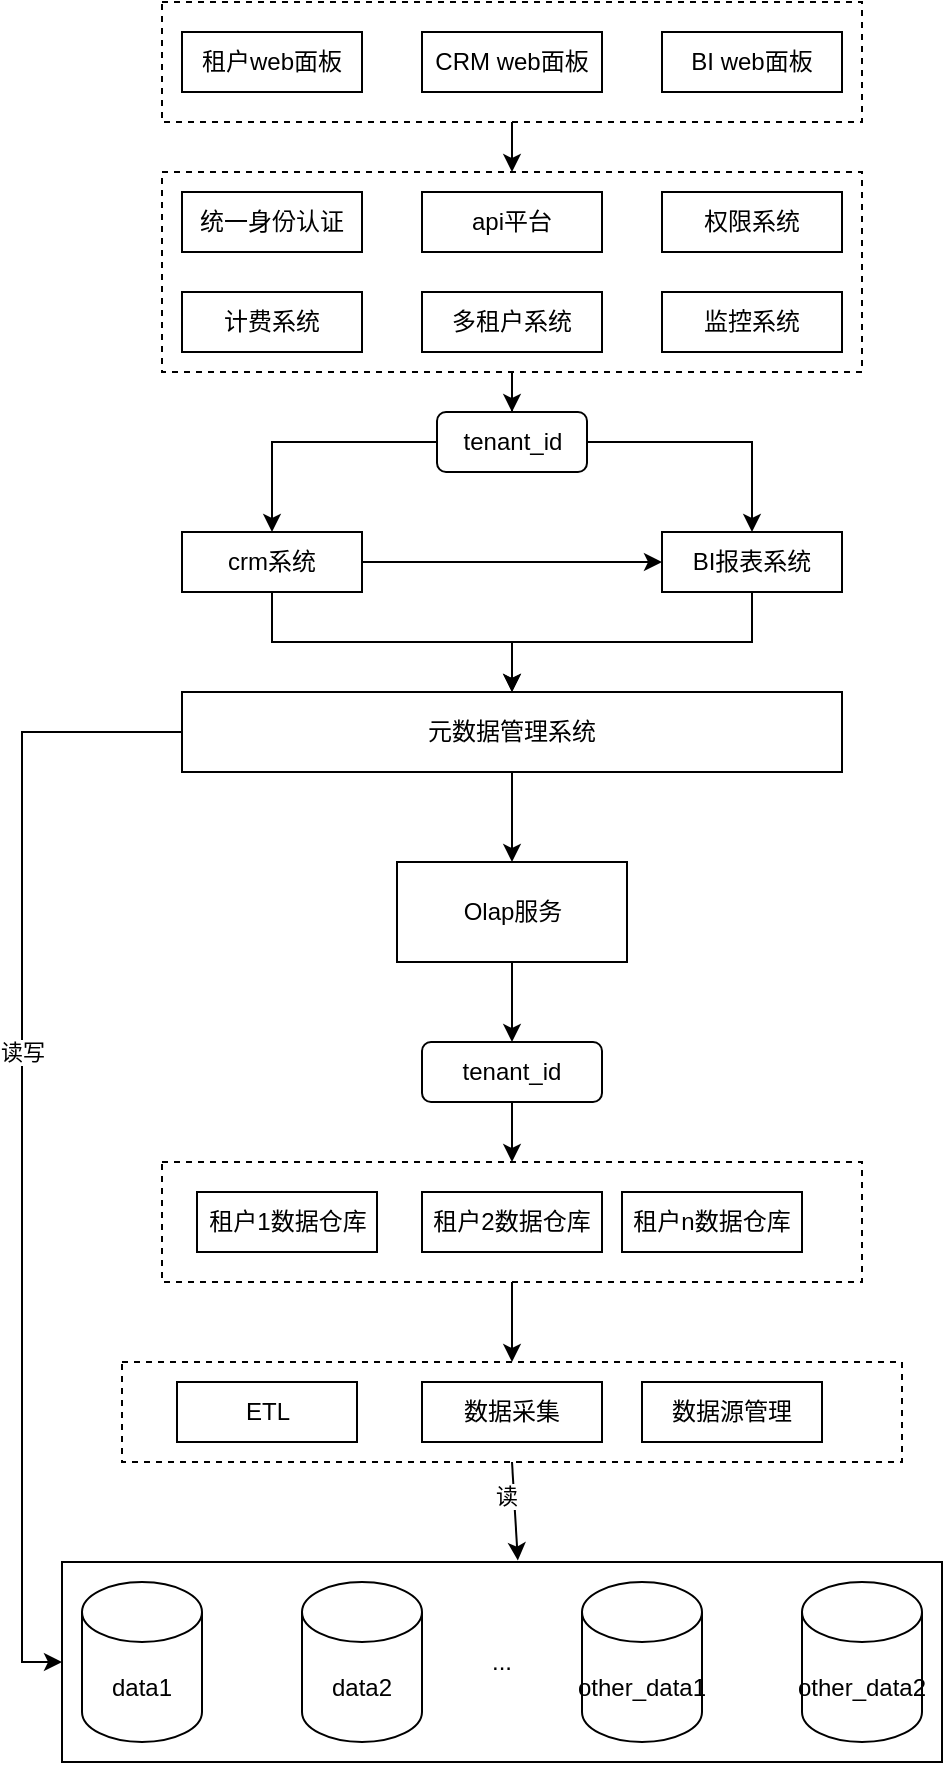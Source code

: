 <mxfile version="22.1.20" type="github" pages="5">
  <diagram name="第 1 页" id="lfYT1q7-guhiJE8OA6Kc">
    <mxGraphModel dx="1380" dy="873" grid="1" gridSize="10" guides="1" tooltips="1" connect="1" arrows="1" fold="1" page="1" pageScale="1" pageWidth="827" pageHeight="1169" math="0" shadow="0">
      <root>
        <mxCell id="0" />
        <mxCell id="1" parent="0" />
        <mxCell id="LmUoxtsXqXULf5MlEoAu-79" style="edgeStyle=orthogonalEdgeStyle;rounded=0;orthogonalLoop=1;jettySize=auto;html=1;exitX=0.5;exitY=1;exitDx=0;exitDy=0;entryX=0.5;entryY=0;entryDx=0;entryDy=0;" edge="1" parent="1" source="LmUoxtsXqXULf5MlEoAu-76" target="LmUoxtsXqXULf5MlEoAu-58">
          <mxGeometry relative="1" as="geometry" />
        </mxCell>
        <mxCell id="LmUoxtsXqXULf5MlEoAu-76" value="" style="rounded=0;whiteSpace=wrap;html=1;dashed=1;" vertex="1" parent="1">
          <mxGeometry x="190" y="640" width="350" height="60" as="geometry" />
        </mxCell>
        <mxCell id="LmUoxtsXqXULf5MlEoAu-58" value="" style="rounded=0;whiteSpace=wrap;html=1;dashed=1;" vertex="1" parent="1">
          <mxGeometry x="170" y="740" width="390" height="50" as="geometry" />
        </mxCell>
        <mxCell id="LmUoxtsXqXULf5MlEoAu-56" value="..." style="rounded=0;whiteSpace=wrap;html=1;" vertex="1" parent="1">
          <mxGeometry x="140" y="840" width="440" height="100" as="geometry" />
        </mxCell>
        <mxCell id="LmUoxtsXqXULf5MlEoAu-28" value="" style="edgeStyle=orthogonalEdgeStyle;rounded=0;orthogonalLoop=1;jettySize=auto;html=1;entryX=0.5;entryY=0;entryDx=0;entryDy=0;" edge="1" parent="1" source="LmUoxtsXqXULf5MlEoAu-25" target="LmUoxtsXqXULf5MlEoAu-20">
          <mxGeometry relative="1" as="geometry" />
        </mxCell>
        <mxCell id="LmUoxtsXqXULf5MlEoAu-25" value="" style="rounded=0;whiteSpace=wrap;html=1;dashed=1;" vertex="1" parent="1">
          <mxGeometry x="190" y="60" width="350" height="60" as="geometry" />
        </mxCell>
        <mxCell id="LmUoxtsXqXULf5MlEoAu-35" value="" style="edgeStyle=orthogonalEdgeStyle;rounded=0;orthogonalLoop=1;jettySize=auto;html=1;" edge="1" parent="1" source="LmUoxtsXqXULf5MlEoAu-20" target="LmUoxtsXqXULf5MlEoAu-34">
          <mxGeometry relative="1" as="geometry" />
        </mxCell>
        <mxCell id="LmUoxtsXqXULf5MlEoAu-20" value="" style="rounded=0;whiteSpace=wrap;html=1;dashed=1;" vertex="1" parent="1">
          <mxGeometry x="190" y="145" width="350" height="100" as="geometry" />
        </mxCell>
        <mxCell id="LmUoxtsXqXULf5MlEoAu-2" value="权限系统" style="rounded=0;whiteSpace=wrap;html=1;" vertex="1" parent="1">
          <mxGeometry x="440" y="155" width="90" height="30" as="geometry" />
        </mxCell>
        <mxCell id="LmUoxtsXqXULf5MlEoAu-3" value="多租户系统" style="rounded=0;whiteSpace=wrap;html=1;" vertex="1" parent="1">
          <mxGeometry x="320" y="205" width="90" height="30" as="geometry" />
        </mxCell>
        <mxCell id="LmUoxtsXqXULf5MlEoAu-4" value="api平台" style="rounded=0;whiteSpace=wrap;html=1;" vertex="1" parent="1">
          <mxGeometry x="320" y="155" width="90" height="30" as="geometry" />
        </mxCell>
        <mxCell id="LmUoxtsXqXULf5MlEoAu-45" value="" style="edgeStyle=orthogonalEdgeStyle;rounded=0;orthogonalLoop=1;jettySize=auto;html=1;" edge="1" parent="1" source="LmUoxtsXqXULf5MlEoAu-5" target="LmUoxtsXqXULf5MlEoAu-43">
          <mxGeometry relative="1" as="geometry" />
        </mxCell>
        <mxCell id="LmUoxtsXqXULf5MlEoAu-5" value="BI报表系统" style="rounded=0;whiteSpace=wrap;html=1;" vertex="1" parent="1">
          <mxGeometry x="440" y="325" width="90" height="30" as="geometry" />
        </mxCell>
        <mxCell id="LmUoxtsXqXULf5MlEoAu-6" value="ETL" style="rounded=0;whiteSpace=wrap;html=1;" vertex="1" parent="1">
          <mxGeometry x="197.5" y="750" width="90" height="30" as="geometry" />
        </mxCell>
        <mxCell id="LmUoxtsXqXULf5MlEoAu-44" value="" style="edgeStyle=orthogonalEdgeStyle;rounded=0;orthogonalLoop=1;jettySize=auto;html=1;" edge="1" parent="1" source="LmUoxtsXqXULf5MlEoAu-8" target="LmUoxtsXqXULf5MlEoAu-43">
          <mxGeometry relative="1" as="geometry" />
        </mxCell>
        <mxCell id="LmUoxtsXqXULf5MlEoAu-8" value="crm系统" style="rounded=0;whiteSpace=wrap;html=1;" vertex="1" parent="1">
          <mxGeometry x="200" y="325" width="90" height="30" as="geometry" />
        </mxCell>
        <mxCell id="LmUoxtsXqXULf5MlEoAu-12" value="租户web面板" style="rounded=0;whiteSpace=wrap;html=1;" vertex="1" parent="1">
          <mxGeometry x="200" y="75" width="90" height="30" as="geometry" />
        </mxCell>
        <mxCell id="LmUoxtsXqXULf5MlEoAu-13" value="BI web面板" style="rounded=0;whiteSpace=wrap;html=1;" vertex="1" parent="1">
          <mxGeometry x="440" y="75" width="90" height="30" as="geometry" />
        </mxCell>
        <mxCell id="LmUoxtsXqXULf5MlEoAu-14" value="CRM web面板" style="rounded=0;whiteSpace=wrap;html=1;" vertex="1" parent="1">
          <mxGeometry x="320" y="75" width="90" height="30" as="geometry" />
        </mxCell>
        <mxCell id="LmUoxtsXqXULf5MlEoAu-15" value="统一身份认证" style="rounded=0;whiteSpace=wrap;html=1;" vertex="1" parent="1">
          <mxGeometry x="200" y="155" width="90" height="30" as="geometry" />
        </mxCell>
        <mxCell id="LmUoxtsXqXULf5MlEoAu-17" value="数据采集" style="rounded=0;whiteSpace=wrap;html=1;" vertex="1" parent="1">
          <mxGeometry x="320" y="750" width="90" height="30" as="geometry" />
        </mxCell>
        <mxCell id="LmUoxtsXqXULf5MlEoAu-18" value="计费系统" style="rounded=0;whiteSpace=wrap;html=1;" vertex="1" parent="1">
          <mxGeometry x="200" y="205" width="90" height="30" as="geometry" />
        </mxCell>
        <mxCell id="LmUoxtsXqXULf5MlEoAu-19" value="监控系统" style="rounded=0;whiteSpace=wrap;html=1;" vertex="1" parent="1">
          <mxGeometry x="440" y="205" width="90" height="30" as="geometry" />
        </mxCell>
        <mxCell id="LmUoxtsXqXULf5MlEoAu-36" style="edgeStyle=orthogonalEdgeStyle;rounded=0;orthogonalLoop=1;jettySize=auto;html=1;" edge="1" parent="1" source="LmUoxtsXqXULf5MlEoAu-34" target="LmUoxtsXqXULf5MlEoAu-8">
          <mxGeometry relative="1" as="geometry" />
        </mxCell>
        <mxCell id="LmUoxtsXqXULf5MlEoAu-37" style="edgeStyle=orthogonalEdgeStyle;rounded=0;orthogonalLoop=1;jettySize=auto;html=1;" edge="1" parent="1" source="LmUoxtsXqXULf5MlEoAu-34" target="LmUoxtsXqXULf5MlEoAu-5">
          <mxGeometry relative="1" as="geometry" />
        </mxCell>
        <mxCell id="LmUoxtsXqXULf5MlEoAu-34" value="tenant_id" style="rounded=1;whiteSpace=wrap;html=1;" vertex="1" parent="1">
          <mxGeometry x="327.5" y="265" width="75" height="30" as="geometry" />
        </mxCell>
        <mxCell id="f4_Poe5Lxpm0y7TNft6q-2" value="" style="edgeStyle=orthogonalEdgeStyle;rounded=0;orthogonalLoop=1;jettySize=auto;html=1;" edge="1" parent="1" source="LmUoxtsXqXULf5MlEoAu-43" target="f4_Poe5Lxpm0y7TNft6q-1">
          <mxGeometry relative="1" as="geometry" />
        </mxCell>
        <mxCell id="f4_Poe5Lxpm0y7TNft6q-4" style="edgeStyle=orthogonalEdgeStyle;rounded=0;orthogonalLoop=1;jettySize=auto;html=1;entryX=0;entryY=0.5;entryDx=0;entryDy=0;exitX=0;exitY=0.5;exitDx=0;exitDy=0;" edge="1" parent="1" source="LmUoxtsXqXULf5MlEoAu-43" target="LmUoxtsXqXULf5MlEoAu-56">
          <mxGeometry relative="1" as="geometry">
            <mxPoint x="90" y="790" as="targetPoint" />
          </mxGeometry>
        </mxCell>
        <mxCell id="f4_Poe5Lxpm0y7TNft6q-5" value="读写" style="edgeLabel;html=1;align=center;verticalAlign=middle;resizable=0;points=[];" vertex="1" connectable="0" parent="f4_Poe5Lxpm0y7TNft6q-4">
          <mxGeometry x="-0.152" relative="1" as="geometry">
            <mxPoint as="offset" />
          </mxGeometry>
        </mxCell>
        <mxCell id="LmUoxtsXqXULf5MlEoAu-43" value="元数据管理系统" style="rounded=0;whiteSpace=wrap;html=1;" vertex="1" parent="1">
          <mxGeometry x="200" y="405" width="330" height="40" as="geometry" />
        </mxCell>
        <mxCell id="LmUoxtsXqXULf5MlEoAu-50" value="data1" style="shape=cylinder3;whiteSpace=wrap;html=1;boundedLbl=1;backgroundOutline=1;size=15;" vertex="1" parent="1">
          <mxGeometry x="150" y="850" width="60" height="80" as="geometry" />
        </mxCell>
        <mxCell id="LmUoxtsXqXULf5MlEoAu-51" value="data2" style="shape=cylinder3;whiteSpace=wrap;html=1;boundedLbl=1;backgroundOutline=1;size=15;" vertex="1" parent="1">
          <mxGeometry x="260" y="850" width="60" height="80" as="geometry" />
        </mxCell>
        <mxCell id="LmUoxtsXqXULf5MlEoAu-52" value="other_data1" style="shape=cylinder3;whiteSpace=wrap;html=1;boundedLbl=1;backgroundOutline=1;size=15;" vertex="1" parent="1">
          <mxGeometry x="400" y="850" width="60" height="80" as="geometry" />
        </mxCell>
        <mxCell id="LmUoxtsXqXULf5MlEoAu-53" value="other_data2" style="shape=cylinder3;whiteSpace=wrap;html=1;boundedLbl=1;backgroundOutline=1;size=15;" vertex="1" parent="1">
          <mxGeometry x="510" y="850" width="60" height="80" as="geometry" />
        </mxCell>
        <mxCell id="LmUoxtsXqXULf5MlEoAu-66" style="rounded=0;orthogonalLoop=1;jettySize=auto;html=1;exitX=0.5;exitY=1;exitDx=0;exitDy=0;entryX=0.518;entryY=-0.007;entryDx=0;entryDy=0;entryPerimeter=0;" edge="1" parent="1" source="LmUoxtsXqXULf5MlEoAu-58" target="LmUoxtsXqXULf5MlEoAu-56">
          <mxGeometry relative="1" as="geometry">
            <mxPoint x="360" y="840" as="targetPoint" />
          </mxGeometry>
        </mxCell>
        <mxCell id="f4_Poe5Lxpm0y7TNft6q-6" value="读" style="edgeLabel;html=1;align=center;verticalAlign=middle;resizable=0;points=[];" vertex="1" connectable="0" parent="LmUoxtsXqXULf5MlEoAu-66">
          <mxGeometry x="-0.311" y="-4" relative="1" as="geometry">
            <mxPoint as="offset" />
          </mxGeometry>
        </mxCell>
        <mxCell id="LmUoxtsXqXULf5MlEoAu-68" value="数据源管理" style="rounded=0;whiteSpace=wrap;html=1;" vertex="1" parent="1">
          <mxGeometry x="430" y="750" width="90" height="30" as="geometry" />
        </mxCell>
        <mxCell id="LmUoxtsXqXULf5MlEoAu-77" value="" style="edgeStyle=orthogonalEdgeStyle;rounded=0;orthogonalLoop=1;jettySize=auto;html=1;entryX=0.5;entryY=0;entryDx=0;entryDy=0;" edge="1" parent="1" source="LmUoxtsXqXULf5MlEoAu-70" target="LmUoxtsXqXULf5MlEoAu-76">
          <mxGeometry relative="1" as="geometry">
            <mxPoint x="365" y="640" as="targetPoint" />
          </mxGeometry>
        </mxCell>
        <mxCell id="LmUoxtsXqXULf5MlEoAu-70" value="tenant_id" style="rounded=1;whiteSpace=wrap;html=1;" vertex="1" parent="1">
          <mxGeometry x="320" y="580" width="90" height="30" as="geometry" />
        </mxCell>
        <mxCell id="LmUoxtsXqXULf5MlEoAu-73" value="租户1数据仓库" style="rounded=0;whiteSpace=wrap;html=1;" vertex="1" parent="1">
          <mxGeometry x="207.5" y="655" width="90" height="30" as="geometry" />
        </mxCell>
        <mxCell id="LmUoxtsXqXULf5MlEoAu-74" value="租户2数据仓库" style="rounded=0;whiteSpace=wrap;html=1;" vertex="1" parent="1">
          <mxGeometry x="320" y="655" width="90" height="30" as="geometry" />
        </mxCell>
        <mxCell id="LmUoxtsXqXULf5MlEoAu-75" value="租户n数据仓库" style="rounded=0;whiteSpace=wrap;html=1;" vertex="1" parent="1">
          <mxGeometry x="420" y="655" width="90" height="30" as="geometry" />
        </mxCell>
        <mxCell id="f4_Poe5Lxpm0y7TNft6q-3" value="" style="edgeStyle=orthogonalEdgeStyle;rounded=0;orthogonalLoop=1;jettySize=auto;html=1;" edge="1" parent="1" source="f4_Poe5Lxpm0y7TNft6q-1" target="LmUoxtsXqXULf5MlEoAu-70">
          <mxGeometry relative="1" as="geometry" />
        </mxCell>
        <mxCell id="f4_Poe5Lxpm0y7TNft6q-1" value="Olap服务" style="rounded=0;whiteSpace=wrap;html=1;" vertex="1" parent="1">
          <mxGeometry x="307.5" y="490" width="115" height="50" as="geometry" />
        </mxCell>
        <mxCell id="lOMu0dFvFwz6lHHAXOuI-1" value="" style="endArrow=classic;startArrow=none;html=1;rounded=0;entryX=0;entryY=0.5;entryDx=0;entryDy=0;exitX=1;exitY=0.5;exitDx=0;exitDy=0;startFill=0;" edge="1" parent="1" source="LmUoxtsXqXULf5MlEoAu-8" target="LmUoxtsXqXULf5MlEoAu-5">
          <mxGeometry width="50" height="50" relative="1" as="geometry">
            <mxPoint x="70" y="370" as="sourcePoint" />
            <mxPoint x="120" y="320" as="targetPoint" />
          </mxGeometry>
        </mxCell>
      </root>
    </mxGraphModel>
  </diagram>
  <diagram id="q5ZvHHp5zk1DchWTpXM3" name="第 2 页">
    <mxGraphModel dx="1080" dy="683" grid="1" gridSize="10" guides="1" tooltips="1" connect="1" arrows="1" fold="1" page="1" pageScale="1" pageWidth="827" pageHeight="1169" math="0" shadow="0">
      <root>
        <mxCell id="0" />
        <mxCell id="1" parent="0" />
        <mxCell id="NvK1DPzupa2veo8o5j53-14" value="" style="edgeStyle=orthogonalEdgeStyle;rounded=0;orthogonalLoop=1;jettySize=auto;html=1;" edge="1" parent="1" source="NvK1DPzupa2veo8o5j53-1" target="NvK1DPzupa2veo8o5j53-5">
          <mxGeometry relative="1" as="geometry" />
        </mxCell>
        <mxCell id="NvK1DPzupa2veo8o5j53-1" value="用户操作创建Job" style="strokeWidth=2;html=1;shape=mxgraph.flowchart.terminator;whiteSpace=wrap;" vertex="1" parent="1">
          <mxGeometry x="40" y="60" width="100" height="60" as="geometry" />
        </mxCell>
        <mxCell id="NvK1DPzupa2veo8o5j53-8" value="" style="edgeStyle=orthogonalEdgeStyle;rounded=0;orthogonalLoop=1;jettySize=auto;html=1;" edge="1" parent="1" source="NvK1DPzupa2veo8o5j53-5" target="NvK1DPzupa2veo8o5j53-7">
          <mxGeometry relative="1" as="geometry" />
        </mxCell>
        <mxCell id="NvK1DPzupa2veo8o5j53-5" value="添加读节点" style="whiteSpace=wrap;html=1;strokeWidth=2;" vertex="1" parent="1">
          <mxGeometry x="210" y="60" width="120" height="60" as="geometry" />
        </mxCell>
        <mxCell id="NvK1DPzupa2veo8o5j53-10" value="" style="edgeStyle=orthogonalEdgeStyle;rounded=0;orthogonalLoop=1;jettySize=auto;html=1;" edge="1" parent="1" source="NvK1DPzupa2veo8o5j53-7" target="NvK1DPzupa2veo8o5j53-9">
          <mxGeometry relative="1" as="geometry" />
        </mxCell>
        <mxCell id="NvK1DPzupa2veo8o5j53-7" value="选择读数据源" style="whiteSpace=wrap;html=1;strokeWidth=2;" vertex="1" parent="1">
          <mxGeometry x="410" y="60" width="120" height="60" as="geometry" />
        </mxCell>
        <mxCell id="NvK1DPzupa2veo8o5j53-12" value="" style="edgeStyle=orthogonalEdgeStyle;rounded=0;orthogonalLoop=1;jettySize=auto;html=1;" edge="1" parent="1" source="NvK1DPzupa2veo8o5j53-9" target="NvK1DPzupa2veo8o5j53-11">
          <mxGeometry relative="1" as="geometry" />
        </mxCell>
        <mxCell id="NvK1DPzupa2veo8o5j53-9" value="选择表结构" style="whiteSpace=wrap;html=1;strokeWidth=2;" vertex="1" parent="1">
          <mxGeometry x="610" y="60" width="120" height="60" as="geometry" />
        </mxCell>
        <mxCell id="NvK1DPzupa2veo8o5j53-16" value="" style="edgeStyle=orthogonalEdgeStyle;rounded=0;orthogonalLoop=1;jettySize=auto;html=1;" edge="1" parent="1" source="NvK1DPzupa2veo8o5j53-11" target="NvK1DPzupa2veo8o5j53-15">
          <mxGeometry relative="1" as="geometry" />
        </mxCell>
        <mxCell id="NvK1DPzupa2veo8o5j53-11" value="添加映射节点" style="whiteSpace=wrap;html=1;strokeWidth=2;" vertex="1" parent="1">
          <mxGeometry x="610" y="200" width="120" height="60" as="geometry" />
        </mxCell>
        <mxCell id="NvK1DPzupa2veo8o5j53-18" value="" style="edgeStyle=orthogonalEdgeStyle;rounded=0;orthogonalLoop=1;jettySize=auto;html=1;" edge="1" parent="1" source="NvK1DPzupa2veo8o5j53-15" target="NvK1DPzupa2veo8o5j53-17">
          <mxGeometry relative="1" as="geometry" />
        </mxCell>
        <mxCell id="NvK1DPzupa2veo8o5j53-15" value="设置映射规则" style="whiteSpace=wrap;html=1;strokeWidth=2;" vertex="1" parent="1">
          <mxGeometry x="410" y="200" width="120" height="60" as="geometry" />
        </mxCell>
        <mxCell id="NvK1DPzupa2veo8o5j53-20" value="" style="edgeStyle=orthogonalEdgeStyle;rounded=0;orthogonalLoop=1;jettySize=auto;html=1;" edge="1" parent="1" source="NvK1DPzupa2veo8o5j53-17" target="NvK1DPzupa2veo8o5j53-19">
          <mxGeometry relative="1" as="geometry" />
        </mxCell>
        <mxCell id="NvK1DPzupa2veo8o5j53-17" value="添加写节点" style="whiteSpace=wrap;html=1;strokeWidth=2;" vertex="1" parent="1">
          <mxGeometry x="210" y="200" width="120" height="60" as="geometry" />
        </mxCell>
        <mxCell id="NvK1DPzupa2veo8o5j53-22" value="" style="edgeStyle=orthogonalEdgeStyle;rounded=0;orthogonalLoop=1;jettySize=auto;html=1;" edge="1" parent="1" source="NvK1DPzupa2veo8o5j53-19" target="NvK1DPzupa2veo8o5j53-21">
          <mxGeometry relative="1" as="geometry" />
        </mxCell>
        <mxCell id="NvK1DPzupa2veo8o5j53-19" value="选择表结构" style="whiteSpace=wrap;html=1;strokeWidth=2;" vertex="1" parent="1">
          <mxGeometry x="10" y="200" width="120" height="60" as="geometry" />
        </mxCell>
        <mxCell id="NvK1DPzupa2veo8o5j53-24" value="" style="edgeStyle=orthogonalEdgeStyle;rounded=0;orthogonalLoop=1;jettySize=auto;html=1;" edge="1" parent="1" source="NvK1DPzupa2veo8o5j53-21" target="NvK1DPzupa2veo8o5j53-23">
          <mxGeometry relative="1" as="geometry" />
        </mxCell>
        <mxCell id="NvK1DPzupa2veo8o5j53-21" value="选择写数据源" style="whiteSpace=wrap;html=1;strokeWidth=2;" vertex="1" parent="1">
          <mxGeometry x="10" y="340" width="120" height="60" as="geometry" />
        </mxCell>
        <mxCell id="NvK1DPzupa2veo8o5j53-26" value="" style="edgeStyle=orthogonalEdgeStyle;rounded=0;orthogonalLoop=1;jettySize=auto;html=1;" edge="1" parent="1" source="NvK1DPzupa2veo8o5j53-23" target="NvK1DPzupa2veo8o5j53-25">
          <mxGeometry relative="1" as="geometry" />
        </mxCell>
        <mxCell id="NvK1DPzupa2veo8o5j53-23" value="执行任务" style="whiteSpace=wrap;html=1;strokeWidth=2;" vertex="1" parent="1">
          <mxGeometry x="210" y="340" width="120" height="60" as="geometry" />
        </mxCell>
        <mxCell id="NvK1DPzupa2veo8o5j53-28" style="edgeStyle=orthogonalEdgeStyle;rounded=0;orthogonalLoop=1;jettySize=auto;html=1;" edge="1" parent="1" source="NvK1DPzupa2veo8o5j53-25" target="NvK1DPzupa2veo8o5j53-27">
          <mxGeometry relative="1" as="geometry" />
        </mxCell>
        <mxCell id="NvK1DPzupa2veo8o5j53-25" value="观察任务执行情况" style="whiteSpace=wrap;html=1;strokeWidth=2;" vertex="1" parent="1">
          <mxGeometry x="410" y="340" width="120" height="60" as="geometry" />
        </mxCell>
        <mxCell id="NvK1DPzupa2veo8o5j53-27" value="任务完成" style="strokeWidth=2;html=1;shape=mxgraph.flowchart.terminator;whiteSpace=wrap;" vertex="1" parent="1">
          <mxGeometry x="580" y="340" width="100" height="60" as="geometry" />
        </mxCell>
        <mxCell id="NvK1DPzupa2veo8o5j53-33" value="" style="swimlane;startSize=0;" vertex="1" parent="1">
          <mxGeometry x="540" y="582" width="140" height="230" as="geometry">
            <mxRectangle x="40" y="460" width="50" height="40" as="alternateBounds" />
          </mxGeometry>
        </mxCell>
        <mxCell id="NvK1DPzupa2veo8o5j53-36" value="oss_adaptor" style="whiteSpace=wrap;html=1;" vertex="1" parent="NvK1DPzupa2veo8o5j53-33">
          <mxGeometry x="20" y="60" width="100" height="30" as="geometry" />
        </mxCell>
        <mxCell id="NvK1DPzupa2veo8o5j53-37" value="redis_adaptor" style="whiteSpace=wrap;html=1;" vertex="1" parent="NvK1DPzupa2veo8o5j53-33">
          <mxGeometry x="20" y="100" width="100" height="30" as="geometry" />
        </mxCell>
        <mxCell id="NvK1DPzupa2veo8o5j53-38" value="kafka_adaptor" style="whiteSpace=wrap;html=1;" vertex="1" parent="NvK1DPzupa2veo8o5j53-33">
          <mxGeometry x="20" y="140" width="100" height="30" as="geometry" />
        </mxCell>
        <mxCell id="NvK1DPzupa2veo8o5j53-39" value="......." style="whiteSpace=wrap;html=1;" vertex="1" parent="NvK1DPzupa2veo8o5j53-33">
          <mxGeometry x="20" y="180" width="100" height="30" as="geometry" />
        </mxCell>
        <mxCell id="NvK1DPzupa2veo8o5j53-34" value="mysql_adaptor" style="whiteSpace=wrap;html=1;" vertex="1" parent="NvK1DPzupa2veo8o5j53-33">
          <mxGeometry x="20" y="20" width="100" height="30" as="geometry" />
        </mxCell>
        <mxCell id="NvK1DPzupa2veo8o5j53-40" value="读写适配器" style="text;html=1;align=center;verticalAlign=middle;resizable=0;points=[];autosize=1;strokeColor=none;fillColor=none;" vertex="1" parent="1">
          <mxGeometry x="540" y="580" width="80" height="30" as="geometry" />
        </mxCell>
        <mxCell id="NvK1DPzupa2veo8o5j53-72" style="edgeStyle=orthogonalEdgeStyle;rounded=0;orthogonalLoop=1;jettySize=auto;html=1;entryX=0.5;entryY=0;entryDx=0;entryDy=0;" edge="1" parent="1" source="NvK1DPzupa2veo8o5j53-44">
          <mxGeometry relative="1" as="geometry">
            <mxPoint x="370" y="700" as="targetPoint" />
          </mxGeometry>
        </mxCell>
        <mxCell id="NvK1DPzupa2veo8o5j53-44" value="" style="swimlane;startSize=0;" vertex="1" parent="1">
          <mxGeometry x="270" y="550" width="200" height="110" as="geometry" />
        </mxCell>
        <mxCell id="NvK1DPzupa2veo8o5j53-49" value="Job1" style="whiteSpace=wrap;html=1;aspect=fixed;" vertex="1" parent="NvK1DPzupa2veo8o5j53-44">
          <mxGeometry x="20" y="40" width="40" height="40" as="geometry" />
        </mxCell>
        <mxCell id="NvK1DPzupa2veo8o5j53-51" value="JobN" style="whiteSpace=wrap;html=1;aspect=fixed;" vertex="1" parent="NvK1DPzupa2veo8o5j53-44">
          <mxGeometry x="140" y="40" width="40" height="40" as="geometry" />
        </mxCell>
        <mxCell id="NvK1DPzupa2veo8o5j53-76" value="......" style="text;html=1;align=center;verticalAlign=middle;resizable=0;points=[];autosize=1;strokeColor=none;fillColor=none;" vertex="1" parent="NvK1DPzupa2veo8o5j53-44">
          <mxGeometry x="80" y="45" width="40" height="30" as="geometry" />
        </mxCell>
        <mxCell id="NvK1DPzupa2veo8o5j53-46" value="任务管理器" style="text;html=1;align=center;verticalAlign=middle;resizable=0;points=[];autosize=1;strokeColor=none;fillColor=none;" vertex="1" parent="1">
          <mxGeometry x="270" y="548" width="80" height="30" as="geometry" />
        </mxCell>
        <mxCell id="NvK1DPzupa2veo8o5j53-52" value="Actor" style="shape=umlActor;verticalLabelPosition=bottom;verticalAlign=top;html=1;outlineConnect=0;" vertex="1" parent="1">
          <mxGeometry x="320" y="450" width="20" height="30" as="geometry" />
        </mxCell>
        <mxCell id="NvK1DPzupa2veo8o5j53-64" style="edgeStyle=orthogonalEdgeStyle;rounded=0;orthogonalLoop=1;jettySize=auto;html=1;entryX=0.5;entryY=0;entryDx=0;entryDy=0;" edge="1" parent="1" source="NvK1DPzupa2veo8o5j53-59" target="NvK1DPzupa2veo8o5j53-44">
          <mxGeometry relative="1" as="geometry" />
        </mxCell>
        <mxCell id="NvK1DPzupa2veo8o5j53-66" value="执行" style="edgeLabel;html=1;align=center;verticalAlign=middle;resizable=0;points=[];" vertex="1" connectable="0" parent="NvK1DPzupa2veo8o5j53-64">
          <mxGeometry x="0.11" relative="1" as="geometry">
            <mxPoint as="offset" />
          </mxGeometry>
        </mxCell>
        <mxCell id="NvK1DPzupa2veo8o5j53-59" value="Actor" style="shape=umlActor;verticalLabelPosition=bottom;verticalAlign=top;html=1;outlineConnect=0;" vertex="1" parent="1">
          <mxGeometry x="360" y="450" width="20" height="30" as="geometry" />
        </mxCell>
        <mxCell id="NvK1DPzupa2veo8o5j53-61" value="Actor" style="shape=umlActor;verticalLabelPosition=bottom;verticalAlign=top;html=1;outlineConnect=0;" vertex="1" parent="1">
          <mxGeometry x="400" y="450" width="20" height="30" as="geometry" />
        </mxCell>
        <mxCell id="NvK1DPzupa2veo8o5j53-62" style="edgeStyle=orthogonalEdgeStyle;rounded=0;orthogonalLoop=1;jettySize=auto;html=1;entryX=0.739;entryY=-0.002;entryDx=0;entryDy=0;entryPerimeter=0;" edge="1" parent="1" source="NvK1DPzupa2veo8o5j53-52" target="NvK1DPzupa2veo8o5j53-46">
          <mxGeometry relative="1" as="geometry" />
        </mxCell>
        <mxCell id="NvK1DPzupa2veo8o5j53-63" value="编排" style="edgeLabel;html=1;align=center;verticalAlign=middle;resizable=0;points=[];" vertex="1" connectable="0" parent="NvK1DPzupa2veo8o5j53-62">
          <mxGeometry x="0.102" y="2" relative="1" as="geometry">
            <mxPoint as="offset" />
          </mxGeometry>
        </mxCell>
        <mxCell id="NvK1DPzupa2veo8o5j53-67" style="edgeStyle=orthogonalEdgeStyle;rounded=0;orthogonalLoop=1;jettySize=auto;html=1;entryX=0.705;entryY=0.006;entryDx=0;entryDy=0;entryPerimeter=0;" edge="1" parent="1" source="NvK1DPzupa2veo8o5j53-61" target="NvK1DPzupa2veo8o5j53-44">
          <mxGeometry relative="1" as="geometry" />
        </mxCell>
        <mxCell id="NvK1DPzupa2veo8o5j53-68" value="终止" style="edgeLabel;html=1;align=center;verticalAlign=middle;resizable=0;points=[];" vertex="1" connectable="0" parent="NvK1DPzupa2veo8o5j53-67">
          <mxGeometry x="0.056" y="-2" relative="1" as="geometry">
            <mxPoint as="offset" />
          </mxGeometry>
        </mxCell>
        <mxCell id="NvK1DPzupa2veo8o5j53-78" value="" style="swimlane;startSize=0;" vertex="1" parent="1">
          <mxGeometry x="270" y="700" width="200" height="110" as="geometry" />
        </mxCell>
        <mxCell id="NvK1DPzupa2veo8o5j53-81" value="pipline1" style="rounded=0;whiteSpace=wrap;html=1;" vertex="1" parent="NvK1DPzupa2veo8o5j53-78">
          <mxGeometry x="24" y="28" width="146" height="22" as="geometry" />
        </mxCell>
        <mxCell id="NvK1DPzupa2veo8o5j53-82" value="piplineN" style="rounded=0;whiteSpace=wrap;html=1;" vertex="1" parent="NvK1DPzupa2veo8o5j53-78">
          <mxGeometry x="24" y="80" width="146" height="22" as="geometry" />
        </mxCell>
        <mxCell id="NvK1DPzupa2veo8o5j53-83" value="......" style="text;html=1;align=center;verticalAlign=middle;resizable=0;points=[];autosize=1;strokeColor=none;fillColor=none;" vertex="1" parent="NvK1DPzupa2veo8o5j53-78">
          <mxGeometry x="77" y="50" width="40" height="30" as="geometry" />
        </mxCell>
        <mxCell id="NvK1DPzupa2veo8o5j53-79" value="Job" style="text;html=1;align=center;verticalAlign=middle;resizable=0;points=[];autosize=1;strokeColor=none;fillColor=none;" vertex="1" parent="1">
          <mxGeometry x="280" y="698" width="40" height="30" as="geometry" />
        </mxCell>
        <mxCell id="NvK1DPzupa2veo8o5j53-84" value="" style="swimlane;startSize=0;" vertex="1" parent="1">
          <mxGeometry x="270" y="860" width="430" height="100" as="geometry" />
        </mxCell>
        <mxCell id="NvK1DPzupa2veo8o5j53-86" value="pipline" style="text;html=1;align=center;verticalAlign=middle;resizable=0;points=[];autosize=1;strokeColor=none;fillColor=none;" vertex="1" parent="NvK1DPzupa2veo8o5j53-84">
          <mxGeometry width="60" height="30" as="geometry" />
        </mxCell>
        <mxCell id="NvK1DPzupa2veo8o5j53-95" style="edgeStyle=orthogonalEdgeStyle;rounded=0;orthogonalLoop=1;jettySize=auto;html=1;entryX=0;entryY=0.5;entryDx=0;entryDy=0;" edge="1" parent="NvK1DPzupa2veo8o5j53-84" source="NvK1DPzupa2veo8o5j53-87" target="NvK1DPzupa2veo8o5j53-88">
          <mxGeometry relative="1" as="geometry" />
        </mxCell>
        <mxCell id="NvK1DPzupa2veo8o5j53-87" value="WithReader" style="whiteSpace=wrap;html=1;" vertex="1" parent="NvK1DPzupa2veo8o5j53-84">
          <mxGeometry x="10" y="30" width="83" height="40" as="geometry" />
        </mxCell>
        <mxCell id="NvK1DPzupa2veo8o5j53-88" value="WithTransformer" style="whiteSpace=wrap;html=1;" vertex="1" parent="NvK1DPzupa2veo8o5j53-84">
          <mxGeometry x="120" y="30" width="83" height="40" as="geometry" />
        </mxCell>
        <mxCell id="NvK1DPzupa2veo8o5j53-89" value="WithWriter" style="whiteSpace=wrap;html=1;" vertex="1" parent="NvK1DPzupa2veo8o5j53-84">
          <mxGeometry x="340" y="30" width="83" height="40" as="geometry" />
        </mxCell>
        <mxCell id="NvK1DPzupa2veo8o5j53-101" style="edgeStyle=orthogonalEdgeStyle;rounded=0;orthogonalLoop=1;jettySize=auto;html=1;entryX=0;entryY=0.5;entryDx=0;entryDy=0;" edge="1" parent="NvK1DPzupa2veo8o5j53-84" source="NvK1DPzupa2veo8o5j53-98" target="NvK1DPzupa2veo8o5j53-89">
          <mxGeometry relative="1" as="geometry" />
        </mxCell>
        <mxCell id="NvK1DPzupa2veo8o5j53-98" value="......" style="whiteSpace=wrap;html=1;" vertex="1" parent="NvK1DPzupa2veo8o5j53-84">
          <mxGeometry x="230" y="30" width="83" height="40" as="geometry" />
        </mxCell>
        <mxCell id="NvK1DPzupa2veo8o5j53-91" style="edgeStyle=orthogonalEdgeStyle;rounded=0;orthogonalLoop=1;jettySize=auto;html=1;entryX=0.233;entryY=0;entryDx=0;entryDy=0;entryPerimeter=0;" edge="1" parent="1" source="NvK1DPzupa2veo8o5j53-78" target="NvK1DPzupa2veo8o5j53-84">
          <mxGeometry relative="1" as="geometry" />
        </mxCell>
        <mxCell id="NvK1DPzupa2veo8o5j53-124" value="执行pipline" style="edgeLabel;html=1;align=center;verticalAlign=middle;resizable=0;points=[];" vertex="1" connectable="0" parent="NvK1DPzupa2veo8o5j53-91">
          <mxGeometry x="-0.236" y="1" relative="1" as="geometry">
            <mxPoint as="offset" />
          </mxGeometry>
        </mxCell>
        <mxCell id="NvK1DPzupa2veo8o5j53-93" value="" style="endArrow=classic;html=1;rounded=0;entryX=0.72;entryY=-0.021;entryDx=0;entryDy=0;entryPerimeter=0;exitX=0.282;exitY=0.999;exitDx=0;exitDy=0;exitPerimeter=0;" edge="1" parent="1" source="NvK1DPzupa2veo8o5j53-33" target="NvK1DPzupa2veo8o5j53-84">
          <mxGeometry width="50" height="50" relative="1" as="geometry">
            <mxPoint x="580" y="820" as="sourcePoint" />
            <mxPoint x="520" y="780" as="targetPoint" />
          </mxGeometry>
        </mxCell>
        <mxCell id="NvK1DPzupa2veo8o5j53-126" value="读" style="edgeLabel;html=1;align=center;verticalAlign=middle;resizable=0;points=[];" vertex="1" connectable="0" parent="NvK1DPzupa2veo8o5j53-93">
          <mxGeometry x="-0.283" y="2" relative="1" as="geometry">
            <mxPoint as="offset" />
          </mxGeometry>
        </mxCell>
        <mxCell id="NvK1DPzupa2veo8o5j53-94" value="" style="endArrow=classic;html=1;rounded=0;exitX=0.854;exitY=0;exitDx=0;exitDy=0;exitPerimeter=0;entryX=0.693;entryY=0.999;entryDx=0;entryDy=0;entryPerimeter=0;" edge="1" parent="1" source="NvK1DPzupa2veo8o5j53-84" target="NvK1DPzupa2veo8o5j53-33">
          <mxGeometry width="50" height="50" relative="1" as="geometry">
            <mxPoint x="589" y="825" as="sourcePoint" />
            <mxPoint x="590" y="868" as="targetPoint" />
          </mxGeometry>
        </mxCell>
        <mxCell id="NvK1DPzupa2veo8o5j53-125" value="写" style="edgeLabel;html=1;align=center;verticalAlign=middle;resizable=0;points=[];" vertex="1" connectable="0" parent="NvK1DPzupa2veo8o5j53-94">
          <mxGeometry x="0.026" y="-1" relative="1" as="geometry">
            <mxPoint as="offset" />
          </mxGeometry>
        </mxCell>
        <mxCell id="NvK1DPzupa2veo8o5j53-99" style="edgeStyle=orthogonalEdgeStyle;rounded=0;orthogonalLoop=1;jettySize=auto;html=1;entryX=0.1;entryY=0.4;entryDx=0;entryDy=0;entryPerimeter=0;" edge="1" parent="1" source="NvK1DPzupa2veo8o5j53-88">
          <mxGeometry relative="1" as="geometry">
            <mxPoint x="500" y="910.0" as="targetPoint" />
          </mxGeometry>
        </mxCell>
        <mxCell id="NvK1DPzupa2veo8o5j53-104" value="" style="swimlane;startSize=0;dashed=1;" vertex="1" parent="1">
          <mxGeometry x="542.5" y="455" width="180" height="77" as="geometry" />
        </mxCell>
        <mxCell id="NvK1DPzupa2veo8o5j53-106" value="" style="shape=cylinder3;whiteSpace=wrap;html=1;boundedLbl=1;backgroundOutline=1;size=15;" vertex="1" parent="NvK1DPzupa2veo8o5j53-104">
          <mxGeometry x="17.5" y="25" width="40" height="48" as="geometry" />
        </mxCell>
        <mxCell id="NvK1DPzupa2veo8o5j53-108" value="" style="shape=cylinder3;whiteSpace=wrap;html=1;boundedLbl=1;backgroundOutline=1;size=15;" vertex="1" parent="NvK1DPzupa2veo8o5j53-104">
          <mxGeometry x="67.5" y="25" width="40" height="48" as="geometry" />
        </mxCell>
        <mxCell id="NvK1DPzupa2veo8o5j53-107" value="" style="shape=cylinder3;whiteSpace=wrap;html=1;boundedLbl=1;backgroundOutline=1;size=15;" vertex="1" parent="NvK1DPzupa2veo8o5j53-104">
          <mxGeometry x="117.5" y="25" width="40" height="48" as="geometry" />
        </mxCell>
        <mxCell id="NvK1DPzupa2veo8o5j53-105" value="数据仓库" style="text;html=1;align=center;verticalAlign=middle;resizable=0;points=[];autosize=1;strokeColor=none;fillColor=none;" vertex="1" parent="1">
          <mxGeometry x="537.5" y="450" width="70" height="30" as="geometry" />
        </mxCell>
        <mxCell id="NvK1DPzupa2veo8o5j53-109" style="edgeStyle=orthogonalEdgeStyle;rounded=0;orthogonalLoop=1;jettySize=auto;html=1;entryX=0.38;entryY=0.977;entryDx=0;entryDy=0;entryPerimeter=0;" edge="1" parent="1" source="NvK1DPzupa2veo8o5j53-33" target="NvK1DPzupa2veo8o5j53-104">
          <mxGeometry relative="1" as="geometry" />
        </mxCell>
        <mxCell id="NvK1DPzupa2veo8o5j53-110" value="写数据" style="edgeLabel;html=1;align=center;verticalAlign=middle;resizable=0;points=[];" vertex="1" connectable="0" parent="NvK1DPzupa2veo8o5j53-109">
          <mxGeometry x="-0.051" y="3" relative="1" as="geometry">
            <mxPoint x="-2" y="2" as="offset" />
          </mxGeometry>
        </mxCell>
        <mxCell id="NvK1DPzupa2veo8o5j53-112" value="" style="swimlane;startSize=0;dashed=1;" vertex="1" parent="1">
          <mxGeometry x="740" y="585" width="160" height="285" as="geometry" />
        </mxCell>
        <mxCell id="NvK1DPzupa2veo8o5j53-113" value="数据源" style="text;html=1;align=center;verticalAlign=middle;resizable=0;points=[];autosize=1;strokeColor=none;fillColor=none;" vertex="1" parent="NvK1DPzupa2veo8o5j53-112">
          <mxGeometry y="-5" width="60" height="30" as="geometry" />
        </mxCell>
        <mxCell id="NvK1DPzupa2veo8o5j53-114" value="mysql" style="shape=cylinder3;whiteSpace=wrap;html=1;boundedLbl=1;backgroundOutline=1;size=15;" vertex="1" parent="NvK1DPzupa2veo8o5j53-112">
          <mxGeometry x="40" y="17" width="80" height="63" as="geometry" />
        </mxCell>
        <mxCell id="NvK1DPzupa2veo8o5j53-115" value="kafka" style="strokeWidth=1;html=1;shape=mxgraph.flowchart.direct_data;whiteSpace=wrap;" vertex="1" parent="NvK1DPzupa2veo8o5j53-112">
          <mxGeometry x="40" y="86" width="80" height="54" as="geometry" />
        </mxCell>
        <mxCell id="NvK1DPzupa2veo8o5j53-117" value="redis" style="shape=cylinder3;whiteSpace=wrap;html=1;boundedLbl=1;backgroundOutline=1;size=15;" vertex="1" parent="NvK1DPzupa2veo8o5j53-112">
          <mxGeometry x="40" y="145" width="80" height="63" as="geometry" />
        </mxCell>
        <mxCell id="NvK1DPzupa2veo8o5j53-120" value="oss" style="shape=cylinder3;whiteSpace=wrap;html=1;boundedLbl=1;backgroundOutline=1;size=15;" vertex="1" parent="NvK1DPzupa2veo8o5j53-112">
          <mxGeometry x="40" y="215" width="80" height="63" as="geometry" />
        </mxCell>
        <mxCell id="NvK1DPzupa2veo8o5j53-127" style="edgeStyle=orthogonalEdgeStyle;rounded=0;orthogonalLoop=1;jettySize=auto;html=1;entryX=0.994;entryY=0.632;entryDx=0;entryDy=0;entryPerimeter=0;" edge="1" parent="1" source="NvK1DPzupa2veo8o5j53-112" target="NvK1DPzupa2veo8o5j53-33">
          <mxGeometry relative="1" as="geometry" />
        </mxCell>
        <mxCell id="NvK1DPzupa2veo8o5j53-128" value="读数据" style="edgeLabel;html=1;align=center;verticalAlign=middle;resizable=0;points=[];" vertex="1" connectable="0" parent="NvK1DPzupa2veo8o5j53-127">
          <mxGeometry x="-0.087" y="-1" relative="1" as="geometry">
            <mxPoint as="offset" />
          </mxGeometry>
        </mxCell>
      </root>
    </mxGraphModel>
  </diagram>
  <diagram id="iQzTfoH6N5BsPDlkRwNZ" name="第 3 页">
    <mxGraphModel dx="2483" dy="1048" grid="1" gridSize="10" guides="1" tooltips="1" connect="1" arrows="1" fold="1" page="1" pageScale="1" pageWidth="827" pageHeight="1169" math="0" shadow="0">
      <root>
        <mxCell id="0" />
        <mxCell id="1" parent="0" />
        <mxCell id="-11HFyrosCYG3ewdWM73-5" value="&lt;p style=&quot;margin:0px;margin-top:4px;text-align:center;&quot;&gt;&lt;i&gt;&amp;lt;&amp;lt;Interface&amp;gt;&amp;gt;&lt;/i&gt;&lt;br&gt;&lt;b&gt;JobI&lt;/b&gt;&lt;/p&gt;&lt;p style=&quot;margin:0px;margin-left:4px;&quot;&gt;&lt;br&gt;&lt;/p&gt;&lt;hr size=&quot;1&quot;&gt;&lt;p style=&quot;margin:0px;margin-left:4px;&quot;&gt;+ Init(Config): Config&lt;br&gt;+ StartAll(): error&lt;/p&gt;&lt;p style=&quot;margin:0px;margin-left:4px;&quot;&gt;+ StopAll(): error&lt;br&gt;&lt;/p&gt;&lt;p style=&quot;margin:0px;margin-left:4px;&quot;&gt;+ ResumeAll(): error&lt;/p&gt;&lt;p style=&quot;margin:0px;margin-left:4px;&quot;&gt;+ Destroy(int32): error&lt;br&gt;&lt;/p&gt;&lt;p style=&quot;margin:0px;margin-left:4px;&quot;&gt;+ Update(string): error&lt;br&gt;&lt;/p&gt;&lt;p style=&quot;margin:0px;margin-left:4px;&quot;&gt;+ GetJson(): string&lt;br&gt;&lt;/p&gt;" style="verticalAlign=top;align=left;overflow=fill;fontSize=12;fontFamily=Helvetica;html=1;whiteSpace=wrap;" vertex="1" parent="1">
          <mxGeometry x="-30" y="40" width="190" height="190" as="geometry" />
        </mxCell>
        <mxCell id="-11HFyrosCYG3ewdWM73-6" value="&lt;p style=&quot;margin:0px;margin-top:4px;text-align:center;&quot;&gt;&lt;i&gt;&amp;lt;&amp;lt;Interface&amp;gt;&amp;gt;&lt;/i&gt;&lt;br&gt;&lt;b&gt;PiplineI&lt;/b&gt;&lt;/p&gt;&lt;p style=&quot;margin:0px;margin-left:4px;&quot;&gt;&lt;br&gt;&lt;/p&gt;&lt;hr size=&quot;1&quot;&gt;&lt;p style=&quot;margin:0px;margin-left:4px;&quot;&gt;+ Run(): error&lt;br&gt;+ Stop():&amp;nbsp;&lt;/p&gt;" style="verticalAlign=top;align=left;overflow=fill;fontSize=12;fontFamily=Helvetica;html=1;whiteSpace=wrap;" vertex="1" parent="1">
          <mxGeometry x="224" y="40" width="190" height="140" as="geometry" />
        </mxCell>
        <mxCell id="-11HFyrosCYG3ewdWM73-7" value="&lt;p style=&quot;margin:0px;margin-top:4px;text-align:center;&quot;&gt;&lt;i&gt;&amp;lt;&amp;lt;Interface&amp;gt;&amp;gt;&lt;/i&gt;&lt;br&gt;&lt;b&gt;AdaptorI&lt;/b&gt;&lt;/p&gt;&lt;hr size=&quot;1&quot;&gt;&lt;p style=&quot;margin:0px;margin-left:4px;&quot;&gt;+ field1: Type&lt;br&gt;+ field2: Type&lt;/p&gt;&lt;hr size=&quot;1&quot;&gt;&lt;p style=&quot;margin:0px;margin-left:4px;&quot;&gt;+ method1(Type): Type&lt;br&gt;+ method2(Type, Type): Type&lt;/p&gt;" style="verticalAlign=top;align=left;overflow=fill;fontSize=12;fontFamily=Helvetica;html=1;whiteSpace=wrap;" vertex="1" parent="1">
          <mxGeometry x="320" y="615" width="190" height="140" as="geometry" />
        </mxCell>
        <mxCell id="-11HFyrosCYG3ewdWM73-8" value="&lt;p style=&quot;margin:0px;margin-top:4px;text-align:center;&quot;&gt;&lt;i&gt;&amp;lt;&amp;lt;Interface&amp;gt;&amp;gt;&lt;/i&gt;&lt;br&gt;&lt;b&gt;NodeI&lt;/b&gt;&lt;/p&gt;&lt;p style=&quot;margin:0px;margin-left:4px;&quot;&gt;&lt;br&gt;&lt;/p&gt;&lt;hr size=&quot;1&quot;&gt;&lt;p style=&quot;margin:0px;margin-left:4px;&quot;&gt;+ Start(): error&amp;nbsp;&lt;br&gt;+ Stop():&amp;nbsp;&lt;/p&gt;" style="verticalAlign=top;align=left;overflow=fill;fontSize=12;fontFamily=Helvetica;html=1;whiteSpace=wrap;" vertex="1" parent="1">
          <mxGeometry x="500" y="40" width="190" height="140" as="geometry" />
        </mxCell>
        <mxCell id="-11HFyrosCYG3ewdWM73-12" value="" style="endArrow=block;dashed=1;endFill=0;endSize=12;html=1;rounded=0;entryX=0.5;entryY=1;entryDx=0;entryDy=0;" edge="1" parent="1" target="-11HFyrosCYG3ewdWM73-5">
          <mxGeometry width="160" relative="1" as="geometry">
            <mxPoint x="65" y="300" as="sourcePoint" />
            <mxPoint x="236" y="370" as="targetPoint" />
          </mxGeometry>
        </mxCell>
        <mxCell id="-11HFyrosCYG3ewdWM73-13" value="Job" style="swimlane;fontStyle=1;align=center;verticalAlign=top;childLayout=stackLayout;horizontal=1;startSize=26;horizontalStack=0;resizeParent=1;resizeParentMax=0;resizeLast=0;collapsible=1;marginBottom=0;whiteSpace=wrap;html=1;" vertex="1" parent="1">
          <mxGeometry x="-15" y="300" width="160" height="82" as="geometry" />
        </mxCell>
        <mxCell id="-11HFyrosCYG3ewdWM73-42" value="+ piplines: []PiplineI&lt;br&gt;" style="text;strokeColor=none;fillColor=none;align=left;verticalAlign=top;spacingLeft=4;spacingRight=4;overflow=hidden;rotatable=0;points=[[0,0.5],[1,0.5]];portConstraint=eastwest;whiteSpace=wrap;html=1;" vertex="1" parent="-11HFyrosCYG3ewdWM73-13">
          <mxGeometry y="26" width="160" height="24" as="geometry" />
        </mxCell>
        <mxCell id="-11HFyrosCYG3ewdWM73-14" value="+ state: int32" style="text;strokeColor=none;fillColor=none;align=left;verticalAlign=top;spacingLeft=4;spacingRight=4;overflow=hidden;rotatable=0;points=[[0,0.5],[1,0.5]];portConstraint=eastwest;whiteSpace=wrap;html=1;" vertex="1" parent="-11HFyrosCYG3ewdWM73-13">
          <mxGeometry y="50" width="160" height="24" as="geometry" />
        </mxCell>
        <mxCell id="-11HFyrosCYG3ewdWM73-15" value="" style="line;strokeWidth=1;fillColor=none;align=left;verticalAlign=middle;spacingTop=-1;spacingLeft=3;spacingRight=3;rotatable=0;labelPosition=right;points=[];portConstraint=eastwest;strokeColor=inherit;" vertex="1" parent="-11HFyrosCYG3ewdWM73-13">
          <mxGeometry y="74" width="160" height="8" as="geometry" />
        </mxCell>
        <mxCell id="-11HFyrosCYG3ewdWM73-17" value="Pipline" style="swimlane;fontStyle=1;align=center;verticalAlign=top;childLayout=stackLayout;horizontal=1;startSize=26;horizontalStack=0;resizeParent=1;resizeParentMax=0;resizeLast=0;collapsible=1;marginBottom=0;whiteSpace=wrap;html=1;" vertex="1" parent="1">
          <mxGeometry x="234" y="311" width="160" height="112" as="geometry" />
        </mxCell>
        <mxCell id="-11HFyrosCYG3ewdWM73-18" value="+ source: NodeI&lt;br&gt;" style="text;strokeColor=none;fillColor=none;align=left;verticalAlign=top;spacingLeft=4;spacingRight=4;overflow=hidden;rotatable=0;points=[[0,0.5],[1,0.5]];portConstraint=eastwest;whiteSpace=wrap;html=1;" vertex="1" parent="-11HFyrosCYG3ewdWM73-17">
          <mxGeometry y="26" width="160" height="26" as="geometry" />
        </mxCell>
        <mxCell id="-11HFyrosCYG3ewdWM73-40" value="+ Err: error&lt;br&gt;" style="text;strokeColor=none;fillColor=none;align=left;verticalAlign=top;spacingLeft=4;spacingRight=4;overflow=hidden;rotatable=0;points=[[0,0.5],[1,0.5]];portConstraint=eastwest;whiteSpace=wrap;html=1;" vertex="1" parent="-11HFyrosCYG3ewdWM73-17">
          <mxGeometry y="52" width="160" height="26" as="geometry" />
        </mxCell>
        <mxCell id="-11HFyrosCYG3ewdWM73-41" value="+ done: chan struct{}" style="text;strokeColor=none;fillColor=none;align=left;verticalAlign=top;spacingLeft=4;spacingRight=4;overflow=hidden;rotatable=0;points=[[0,0.5],[1,0.5]];portConstraint=eastwest;whiteSpace=wrap;html=1;" vertex="1" parent="-11HFyrosCYG3ewdWM73-17">
          <mxGeometry y="78" width="160" height="26" as="geometry" />
        </mxCell>
        <mxCell id="-11HFyrosCYG3ewdWM73-19" value="" style="line;strokeWidth=1;fillColor=none;align=left;verticalAlign=middle;spacingTop=-1;spacingLeft=3;spacingRight=3;rotatable=0;labelPosition=right;points=[];portConstraint=eastwest;strokeColor=inherit;" vertex="1" parent="-11HFyrosCYG3ewdWM73-17">
          <mxGeometry y="104" width="160" height="8" as="geometry" />
        </mxCell>
        <mxCell id="-11HFyrosCYG3ewdWM73-21" value="" style="endArrow=block;dashed=1;endFill=0;endSize=12;html=1;rounded=0;entryX=0.465;entryY=0.989;entryDx=0;entryDy=0;entryPerimeter=0;exitX=0.5;exitY=0;exitDx=0;exitDy=0;" edge="1" parent="1" source="-11HFyrosCYG3ewdWM73-17" target="-11HFyrosCYG3ewdWM73-6">
          <mxGeometry width="160" relative="1" as="geometry">
            <mxPoint x="324" y="310" as="sourcePoint" />
            <mxPoint x="754" y="280" as="targetPoint" />
          </mxGeometry>
        </mxCell>
        <mxCell id="-11HFyrosCYG3ewdWM73-22" value="Node" style="swimlane;fontStyle=1;align=center;verticalAlign=top;childLayout=stackLayout;horizontal=1;startSize=26;horizontalStack=0;resizeParent=1;resizeParentMax=0;resizeLast=0;collapsible=1;marginBottom=0;whiteSpace=wrap;html=1;" vertex="1" parent="1">
          <mxGeometry x="510" y="320" width="160" height="190" as="geometry" />
        </mxCell>
        <mxCell id="-11HFyrosCYG3ewdWM73-43" value="+ client: Connect" style="text;strokeColor=none;fillColor=none;align=left;verticalAlign=top;spacingLeft=4;spacingRight=4;overflow=hidden;rotatable=0;points=[[0,0.5],[1,0.5]];portConstraint=eastwest;whiteSpace=wrap;html=1;" vertex="1" parent="-11HFyrosCYG3ewdWM73-22">
          <mxGeometry y="26" width="160" height="26" as="geometry" />
        </mxCell>
        <mxCell id="-11HFyrosCYG3ewdWM73-23" value="+ reader: Reader" style="text;strokeColor=none;fillColor=none;align=left;verticalAlign=top;spacingLeft=4;spacingRight=4;overflow=hidden;rotatable=0;points=[[0,0.5],[1,0.5]];portConstraint=eastwest;whiteSpace=wrap;html=1;" vertex="1" parent="-11HFyrosCYG3ewdWM73-22">
          <mxGeometry y="52" width="160" height="26" as="geometry" />
        </mxCell>
        <mxCell id="-11HFyrosCYG3ewdWM73-44" value="+ writer: Reader" style="text;strokeColor=none;fillColor=none;align=left;verticalAlign=top;spacingLeft=4;spacingRight=4;overflow=hidden;rotatable=0;points=[[0,0.5],[1,0.5]];portConstraint=eastwest;whiteSpace=wrap;html=1;" vertex="1" parent="-11HFyrosCYG3ewdWM73-22">
          <mxGeometry y="78" width="160" height="26" as="geometry" />
        </mxCell>
        <mxCell id="-11HFyrosCYG3ewdWM73-45" value="+ done: chan struct{}" style="text;strokeColor=none;fillColor=none;align=left;verticalAlign=top;spacingLeft=4;spacingRight=4;overflow=hidden;rotatable=0;points=[[0,0.5],[1,0.5]];portConstraint=eastwest;whiteSpace=wrap;html=1;" vertex="1" parent="-11HFyrosCYG3ewdWM73-22">
          <mxGeometry y="104" width="160" height="26" as="geometry" />
        </mxCell>
        <mxCell id="-11HFyrosCYG3ewdWM73-47" value="+ pipe: *Pipe" style="text;strokeColor=none;fillColor=none;align=left;verticalAlign=top;spacingLeft=4;spacingRight=4;overflow=hidden;rotatable=0;points=[[0,0.5],[1,0.5]];portConstraint=eastwest;whiteSpace=wrap;html=1;" vertex="1" parent="-11HFyrosCYG3ewdWM73-22">
          <mxGeometry y="130" width="160" height="26" as="geometry" />
        </mxCell>
        <mxCell id="-11HFyrosCYG3ewdWM73-24" value="" style="line;strokeWidth=1;fillColor=none;align=left;verticalAlign=middle;spacingTop=-1;spacingLeft=3;spacingRight=3;rotatable=0;labelPosition=right;points=[];portConstraint=eastwest;strokeColor=inherit;" vertex="1" parent="-11HFyrosCYG3ewdWM73-22">
          <mxGeometry y="156" width="160" height="8" as="geometry" />
        </mxCell>
        <mxCell id="-11HFyrosCYG3ewdWM73-25" value="+ method(type): type" style="text;strokeColor=none;fillColor=none;align=left;verticalAlign=top;spacingLeft=4;spacingRight=4;overflow=hidden;rotatable=0;points=[[0,0.5],[1,0.5]];portConstraint=eastwest;whiteSpace=wrap;html=1;" vertex="1" parent="-11HFyrosCYG3ewdWM73-22">
          <mxGeometry y="164" width="160" height="26" as="geometry" />
        </mxCell>
        <mxCell id="-11HFyrosCYG3ewdWM73-26" value="" style="endArrow=block;dashed=1;endFill=0;endSize=12;html=1;rounded=0;entryX=0.5;entryY=1;entryDx=0;entryDy=0;exitX=0.552;exitY=0.015;exitDx=0;exitDy=0;exitPerimeter=0;" edge="1" parent="1" source="-11HFyrosCYG3ewdWM73-22" target="-11HFyrosCYG3ewdWM73-8">
          <mxGeometry width="160" relative="1" as="geometry">
            <mxPoint x="530" y="240" as="sourcePoint" />
            <mxPoint x="690" y="240" as="targetPoint" />
          </mxGeometry>
        </mxCell>
        <mxCell id="-11HFyrosCYG3ewdWM73-27" value="MysqlAdaptor" style="swimlane;fontStyle=1;align=center;verticalAlign=top;childLayout=stackLayout;horizontal=1;startSize=26;horizontalStack=0;resizeParent=1;resizeParentMax=0;resizeLast=0;collapsible=1;marginBottom=0;whiteSpace=wrap;html=1;" vertex="1" parent="1">
          <mxGeometry x="350" y="830" width="160" height="86" as="geometry" />
        </mxCell>
        <mxCell id="-11HFyrosCYG3ewdWM73-28" value="+ field: type" style="text;strokeColor=none;fillColor=none;align=left;verticalAlign=top;spacingLeft=4;spacingRight=4;overflow=hidden;rotatable=0;points=[[0,0.5],[1,0.5]];portConstraint=eastwest;whiteSpace=wrap;html=1;" vertex="1" parent="-11HFyrosCYG3ewdWM73-27">
          <mxGeometry y="26" width="160" height="26" as="geometry" />
        </mxCell>
        <mxCell id="-11HFyrosCYG3ewdWM73-29" value="" style="line;strokeWidth=1;fillColor=none;align=left;verticalAlign=middle;spacingTop=-1;spacingLeft=3;spacingRight=3;rotatable=0;labelPosition=right;points=[];portConstraint=eastwest;strokeColor=inherit;" vertex="1" parent="-11HFyrosCYG3ewdWM73-27">
          <mxGeometry y="52" width="160" height="8" as="geometry" />
        </mxCell>
        <mxCell id="-11HFyrosCYG3ewdWM73-30" value="+ method(type): type" style="text;strokeColor=none;fillColor=none;align=left;verticalAlign=top;spacingLeft=4;spacingRight=4;overflow=hidden;rotatable=0;points=[[0,0.5],[1,0.5]];portConstraint=eastwest;whiteSpace=wrap;html=1;" vertex="1" parent="-11HFyrosCYG3ewdWM73-27">
          <mxGeometry y="60" width="160" height="26" as="geometry" />
        </mxCell>
        <mxCell id="-11HFyrosCYG3ewdWM73-32" value="KafkaAdaptor" style="swimlane;fontStyle=1;align=center;verticalAlign=top;childLayout=stackLayout;horizontal=1;startSize=26;horizontalStack=0;resizeParent=1;resizeParentMax=0;resizeLast=0;collapsible=1;marginBottom=0;whiteSpace=wrap;html=1;" vertex="1" parent="1">
          <mxGeometry x="170" y="830" width="160" height="86" as="geometry" />
        </mxCell>
        <mxCell id="-11HFyrosCYG3ewdWM73-33" value="+ field: type" style="text;strokeColor=none;fillColor=none;align=left;verticalAlign=top;spacingLeft=4;spacingRight=4;overflow=hidden;rotatable=0;points=[[0,0.5],[1,0.5]];portConstraint=eastwest;whiteSpace=wrap;html=1;" vertex="1" parent="-11HFyrosCYG3ewdWM73-32">
          <mxGeometry y="26" width="160" height="26" as="geometry" />
        </mxCell>
        <mxCell id="-11HFyrosCYG3ewdWM73-34" value="" style="line;strokeWidth=1;fillColor=none;align=left;verticalAlign=middle;spacingTop=-1;spacingLeft=3;spacingRight=3;rotatable=0;labelPosition=right;points=[];portConstraint=eastwest;strokeColor=inherit;" vertex="1" parent="-11HFyrosCYG3ewdWM73-32">
          <mxGeometry y="52" width="160" height="8" as="geometry" />
        </mxCell>
        <mxCell id="-11HFyrosCYG3ewdWM73-35" value="+ method(type): type" style="text;strokeColor=none;fillColor=none;align=left;verticalAlign=top;spacingLeft=4;spacingRight=4;overflow=hidden;rotatable=0;points=[[0,0.5],[1,0.5]];portConstraint=eastwest;whiteSpace=wrap;html=1;" vertex="1" parent="-11HFyrosCYG3ewdWM73-32">
          <mxGeometry y="60" width="160" height="26" as="geometry" />
        </mxCell>
        <mxCell id="-11HFyrosCYG3ewdWM73-36" value="" style="endArrow=block;dashed=1;endFill=0;endSize=12;html=1;rounded=0;entryX=0.5;entryY=1;entryDx=0;entryDy=0;exitX=0.5;exitY=0;exitDx=0;exitDy=0;" edge="1" parent="1" source="-11HFyrosCYG3ewdWM73-32" target="-11HFyrosCYG3ewdWM73-7">
          <mxGeometry width="160" relative="1" as="geometry">
            <mxPoint y="910" as="sourcePoint" />
            <mxPoint x="160" y="910" as="targetPoint" />
            <Array as="points" />
          </mxGeometry>
        </mxCell>
        <mxCell id="-11HFyrosCYG3ewdWM73-39" value="" style="endArrow=block;dashed=1;endFill=0;endSize=12;html=1;rounded=0;entryX=0.75;entryY=1;entryDx=0;entryDy=0;exitX=0.5;exitY=0;exitDx=0;exitDy=0;" edge="1" parent="1" source="-11HFyrosCYG3ewdWM73-27" target="-11HFyrosCYG3ewdWM73-7">
          <mxGeometry width="160" relative="1" as="geometry">
            <mxPoint y="920" as="sourcePoint" />
            <mxPoint x="160" y="920" as="targetPoint" />
          </mxGeometry>
        </mxCell>
        <mxCell id="R6Ie9iYxy4OLTFmqqofR-1" value="Pipe" style="swimlane;fontStyle=1;align=center;verticalAlign=top;childLayout=stackLayout;horizontal=1;startSize=26;horizontalStack=0;resizeParent=1;resizeParentMax=0;resizeLast=0;collapsible=1;marginBottom=0;whiteSpace=wrap;html=1;" vertex="1" parent="1">
          <mxGeometry x="790" y="346" width="160" height="138" as="geometry" />
        </mxCell>
        <mxCell id="R6Ie9iYxy4OLTFmqqofR-2" value="+ field: type" style="text;strokeColor=none;fillColor=none;align=left;verticalAlign=top;spacingLeft=4;spacingRight=4;overflow=hidden;rotatable=0;points=[[0,0.5],[1,0.5]];portConstraint=eastwest;whiteSpace=wrap;html=1;" vertex="1" parent="R6Ie9iYxy4OLTFmqqofR-1">
          <mxGeometry y="26" width="160" height="26" as="geometry" />
        </mxCell>
        <mxCell id="R6Ie9iYxy4OLTFmqqofR-3" value="" style="line;strokeWidth=1;fillColor=none;align=left;verticalAlign=middle;spacingTop=-1;spacingLeft=3;spacingRight=3;rotatable=0;labelPosition=right;points=[];portConstraint=eastwest;strokeColor=inherit;" vertex="1" parent="R6Ie9iYxy4OLTFmqqofR-1">
          <mxGeometry y="52" width="160" height="8" as="geometry" />
        </mxCell>
        <mxCell id="R6Ie9iYxy4OLTFmqqofR-4" value="+ Listen(func):&amp;nbsp;" style="text;strokeColor=none;fillColor=none;align=left;verticalAlign=top;spacingLeft=4;spacingRight=4;overflow=hidden;rotatable=0;points=[[0,0.5],[1,0.5]];portConstraint=eastwest;whiteSpace=wrap;html=1;" vertex="1" parent="R6Ie9iYxy4OLTFmqqofR-1">
          <mxGeometry y="60" width="160" height="26" as="geometry" />
        </mxCell>
        <mxCell id="R6Ie9iYxy4OLTFmqqofR-5" value="+ Send(MessageI,Offset):&amp;nbsp;" style="text;strokeColor=none;fillColor=none;align=left;verticalAlign=top;spacingLeft=4;spacingRight=4;overflow=hidden;rotatable=0;points=[[0,0.5],[1,0.5]];portConstraint=eastwest;whiteSpace=wrap;html=1;" vertex="1" parent="R6Ie9iYxy4OLTFmqqofR-1">
          <mxGeometry y="86" width="160" height="26" as="geometry" />
        </mxCell>
        <mxCell id="R6Ie9iYxy4OLTFmqqofR-6" value="+ Stop():&amp;nbsp;" style="text;strokeColor=none;fillColor=none;align=left;verticalAlign=top;spacingLeft=4;spacingRight=4;overflow=hidden;rotatable=0;points=[[0,0.5],[1,0.5]];portConstraint=eastwest;whiteSpace=wrap;html=1;" vertex="1" parent="R6Ie9iYxy4OLTFmqqofR-1">
          <mxGeometry y="112" width="160" height="26" as="geometry" />
        </mxCell>
        <mxCell id="R6Ie9iYxy4OLTFmqqofR-8" value="&lt;p style=&quot;margin:0px;margin-top:4px;text-align:center;&quot;&gt;&lt;i&gt;&amp;lt;&amp;lt;Interface&amp;gt;&amp;gt;&lt;/i&gt;&lt;br&gt;&lt;b&gt;MessageI&lt;/b&gt;&lt;/p&gt;&lt;p style=&quot;margin:0px;margin-left:4px;&quot;&gt;&lt;br&gt;&lt;/p&gt;&lt;hr size=&quot;1&quot;&gt;&lt;p style=&quot;margin:0px;margin-left:4px;&quot;&gt;+ Data(): map&amp;lt;string,interface&amp;gt;&lt;br&gt;+ TimeStemp():&lt;/p&gt;&lt;p style=&quot;margin:0px;margin-left:4px;&quot;&gt;+ Namespace()string;&amp;nbsp;&lt;/p&gt;" style="verticalAlign=top;align=left;overflow=fill;fontSize=12;fontFamily=Helvetica;html=1;whiteSpace=wrap;" vertex="1" parent="1">
          <mxGeometry x="660" y="640" width="190" height="110" as="geometry" />
        </mxCell>
        <mxCell id="R6Ie9iYxy4OLTFmqqofR-9" value="BaseMsg" style="swimlane;fontStyle=1;align=center;verticalAlign=top;childLayout=stackLayout;horizontal=1;startSize=26;horizontalStack=0;resizeParent=1;resizeParentMax=0;resizeLast=0;collapsible=1;marginBottom=0;whiteSpace=wrap;html=1;" vertex="1" parent="1">
          <mxGeometry x="660" y="820" width="180" height="86" as="geometry" />
        </mxCell>
        <mxCell id="R6Ie9iYxy4OLTFmqqofR-10" value="+ Data: map&amp;lt;string,interface&amp;gt;" style="text;strokeColor=none;fillColor=none;align=left;verticalAlign=top;spacingLeft=4;spacingRight=4;overflow=hidden;rotatable=0;points=[[0,0.5],[1,0.5]];portConstraint=eastwest;whiteSpace=wrap;html=1;" vertex="1" parent="R6Ie9iYxy4OLTFmqqofR-9">
          <mxGeometry y="26" width="180" height="26" as="geometry" />
        </mxCell>
        <mxCell id="R6Ie9iYxy4OLTFmqqofR-11" value="+ Namespace: string" style="text;strokeColor=none;fillColor=none;align=left;verticalAlign=top;spacingLeft=4;spacingRight=4;overflow=hidden;rotatable=0;points=[[0,0.5],[1,0.5]];portConstraint=eastwest;whiteSpace=wrap;html=1;" vertex="1" parent="R6Ie9iYxy4OLTFmqqofR-9">
          <mxGeometry y="52" width="180" height="26" as="geometry" />
        </mxCell>
        <mxCell id="R6Ie9iYxy4OLTFmqqofR-13" value="" style="line;strokeWidth=1;fillColor=none;align=left;verticalAlign=middle;spacingTop=-1;spacingLeft=3;spacingRight=3;rotatable=0;labelPosition=right;points=[];portConstraint=eastwest;strokeColor=inherit;" vertex="1" parent="R6Ie9iYxy4OLTFmqqofR-9">
          <mxGeometry y="78" width="180" height="8" as="geometry" />
        </mxCell>
        <mxCell id="R6Ie9iYxy4OLTFmqqofR-14" value="" style="endArrow=block;dashed=1;endFill=0;endSize=12;html=1;rounded=0;entryX=0.466;entryY=1.032;entryDx=0;entryDy=0;entryPerimeter=0;exitX=0.5;exitY=0;exitDx=0;exitDy=0;" edge="1" parent="1" source="R6Ie9iYxy4OLTFmqqofR-9" target="R6Ie9iYxy4OLTFmqqofR-8">
          <mxGeometry width="160" relative="1" as="geometry">
            <mxPoint x="872" y="1063" as="sourcePoint" />
            <mxPoint x="870" y="930" as="targetPoint" />
          </mxGeometry>
        </mxCell>
        <mxCell id="R6Ie9iYxy4OLTFmqqofR-15" value="" style="endArrow=diamondThin;endFill=0;endSize=24;html=1;rounded=0;exitX=0;exitY=0.25;exitDx=0;exitDy=0;" edge="1" parent="1" source="-11HFyrosCYG3ewdWM73-17" target="-11HFyrosCYG3ewdWM73-42">
          <mxGeometry width="160" relative="1" as="geometry">
            <mxPoint x="70" y="490" as="sourcePoint" />
            <mxPoint x="60" y="430" as="targetPoint" />
          </mxGeometry>
        </mxCell>
        <mxCell id="R6Ie9iYxy4OLTFmqqofR-16" value="" style="endArrow=diamondThin;endFill=0;endSize=24;html=1;rounded=0;exitX=-0.016;exitY=0.129;exitDx=0;exitDy=0;exitPerimeter=0;entryX=1;entryY=0.5;entryDx=0;entryDy=0;" edge="1" parent="1" source="-11HFyrosCYG3ewdWM73-22" target="-11HFyrosCYG3ewdWM73-18">
          <mxGeometry width="160" relative="1" as="geometry">
            <mxPoint x="500" y="350" as="sourcePoint" />
            <mxPoint x="370" y="480" as="targetPoint" />
          </mxGeometry>
        </mxCell>
        <mxCell id="R6Ie9iYxy4OLTFmqqofR-17" value="" style="endArrow=diamondThin;endFill=0;endSize=24;html=1;rounded=0;exitX=-0.012;exitY=0.019;exitDx=0;exitDy=0;exitPerimeter=0;entryX=1;entryY=0.5;entryDx=0;entryDy=0;" edge="1" parent="1" source="R6Ie9iYxy4OLTFmqqofR-2" target="-11HFyrosCYG3ewdWM73-47">
          <mxGeometry width="160" relative="1" as="geometry">
            <mxPoint x="730" y="460" as="sourcePoint" />
            <mxPoint x="520" y="620" as="targetPoint" />
          </mxGeometry>
        </mxCell>
        <mxCell id="R6Ie9iYxy4OLTFmqqofR-41" value="" style="edgeStyle=elbowEdgeStyle;elbow=vertical;endArrow=open;html=1;curved=0;rounded=0;endSize=8;startSize=8;exitX=0.5;exitY=1.135;exitDx=0;exitDy=0;exitPerimeter=0;entryX=0.5;entryY=0;entryDx=0;entryDy=0;endFill=0;dashed=1;" edge="1" parent="1" source="-11HFyrosCYG3ewdWM73-25" target="R6Ie9iYxy4OLTFmqqofR-8">
          <mxGeometry width="50" height="50" relative="1" as="geometry">
            <mxPoint x="530" y="650" as="sourcePoint" />
            <mxPoint x="590" y="720" as="targetPoint" />
          </mxGeometry>
        </mxCell>
        <mxCell id="R6Ie9iYxy4OLTFmqqofR-42" value="" style="edgeStyle=elbowEdgeStyle;elbow=vertical;endArrow=open;html=1;curved=0;rounded=0;endSize=8;startSize=8;entryX=0.5;entryY=0;entryDx=0;entryDy=0;endFill=0;dashed=1;" edge="1" parent="1" target="-11HFyrosCYG3ewdWM73-7">
          <mxGeometry width="50" height="50" relative="1" as="geometry">
            <mxPoint x="590" y="513" as="sourcePoint" />
            <mxPoint x="1195" y="536" as="targetPoint" />
          </mxGeometry>
        </mxCell>
        <mxCell id="R6Ie9iYxy4OLTFmqqofR-43" value="" style="edgeStyle=elbowEdgeStyle;elbow=vertical;endArrow=open;html=1;curved=0;rounded=0;endSize=8;startSize=8;exitX=0.488;exitY=1.092;exitDx=0;exitDy=0;exitPerimeter=0;endFill=0;dashed=1;entryX=0.75;entryY=0;entryDx=0;entryDy=0;" edge="1" parent="1" source="R6Ie9iYxy4OLTFmqqofR-6" target="R6Ie9iYxy4OLTFmqqofR-8">
          <mxGeometry width="50" height="50" relative="1" as="geometry">
            <mxPoint x="610" y="534" as="sourcePoint" />
            <mxPoint x="760" y="640" as="targetPoint" />
          </mxGeometry>
        </mxCell>
      </root>
    </mxGraphModel>
  </diagram>
  <diagram id="QQmjTFeh9y1uVwklIVcB" name="第 4 页">
    <mxGraphModel dx="2207" dy="873" grid="1" gridSize="10" guides="1" tooltips="1" connect="1" arrows="1" fold="1" page="1" pageScale="1" pageWidth="827" pageHeight="1169" math="0" shadow="0">
      <root>
        <mxCell id="0" />
        <mxCell id="1" parent="0" />
        <mxCell id="0YM0ipJGZwj--6B9r39T-1" value="Field&lt;span style=&quot;white-space: pre;&quot;&gt;&#x9;&lt;/span&gt;" style="swimlane;fontStyle=1;align=center;verticalAlign=top;childLayout=stackLayout;horizontal=1;startSize=26;horizontalStack=0;resizeParent=1;resizeParentMax=0;resizeLast=0;collapsible=1;marginBottom=0;whiteSpace=wrap;html=1;" vertex="1" parent="1">
          <mxGeometry x="100" y="100" width="160" height="138" as="geometry" />
        </mxCell>
        <mxCell id="0YM0ipJGZwj--6B9r39T-2" value="+ name: string&lt;span style=&quot;white-space: pre;&quot;&gt;&#x9;&lt;/span&gt;" style="text;strokeColor=none;fillColor=none;align=left;verticalAlign=top;spacingLeft=4;spacingRight=4;overflow=hidden;rotatable=0;points=[[0,0.5],[1,0.5]];portConstraint=eastwest;whiteSpace=wrap;html=1;" vertex="1" parent="0YM0ipJGZwj--6B9r39T-1">
          <mxGeometry y="26" width="160" height="26" as="geometry" />
        </mxCell>
        <mxCell id="0YM0ipJGZwj--6B9r39T-5" value="+ type: string&lt;span style=&quot;white-space: pre;&quot;&gt;&#x9;&lt;/span&gt;" style="text;strokeColor=none;fillColor=none;align=left;verticalAlign=top;spacingLeft=4;spacingRight=4;overflow=hidden;rotatable=0;points=[[0,0.5],[1,0.5]];portConstraint=eastwest;whiteSpace=wrap;html=1;" vertex="1" parent="0YM0ipJGZwj--6B9r39T-1">
          <mxGeometry y="52" width="160" height="26" as="geometry" />
        </mxCell>
        <mxCell id="0YM0ipJGZwj--6B9r39T-3" value="" style="line;strokeWidth=1;fillColor=none;align=left;verticalAlign=middle;spacingTop=-1;spacingLeft=3;spacingRight=3;rotatable=0;labelPosition=right;points=[];portConstraint=eastwest;strokeColor=inherit;" vertex="1" parent="0YM0ipJGZwj--6B9r39T-1">
          <mxGeometry y="78" width="160" height="8" as="geometry" />
        </mxCell>
        <mxCell id="0YM0ipJGZwj--6B9r39T-4" value="+ GetName(): string" style="text;strokeColor=none;fillColor=none;align=left;verticalAlign=top;spacingLeft=4;spacingRight=4;overflow=hidden;rotatable=0;points=[[0,0.5],[1,0.5]];portConstraint=eastwest;whiteSpace=wrap;html=1;" vertex="1" parent="0YM0ipJGZwj--6B9r39T-1">
          <mxGeometry y="86" width="160" height="26" as="geometry" />
        </mxCell>
        <mxCell id="0YM0ipJGZwj--6B9r39T-6" value="+ GetType(): string" style="text;strokeColor=none;fillColor=none;align=left;verticalAlign=top;spacingLeft=4;spacingRight=4;overflow=hidden;rotatable=0;points=[[0,0.5],[1,0.5]];portConstraint=eastwest;whiteSpace=wrap;html=1;" vertex="1" parent="0YM0ipJGZwj--6B9r39T-1">
          <mxGeometry y="112" width="160" height="26" as="geometry" />
        </mxCell>
        <mxCell id="0YM0ipJGZwj--6B9r39T-7" value="TableMetaModel" style="swimlane;fontStyle=1;align=center;verticalAlign=top;childLayout=stackLayout;horizontal=1;startSize=26;horizontalStack=0;resizeParent=1;resizeParentMax=0;resizeLast=0;collapsible=1;marginBottom=0;whiteSpace=wrap;html=1;" vertex="1" parent="1">
          <mxGeometry x="330" y="400" width="180" height="190" as="geometry" />
        </mxCell>
        <mxCell id="0YM0ipJGZwj--6B9r39T-8" value="+ table: Table" style="text;strokeColor=none;fillColor=none;align=left;verticalAlign=top;spacingLeft=4;spacingRight=4;overflow=hidden;rotatable=0;points=[[0,0.5],[1,0.5]];portConstraint=eastwest;whiteSpace=wrap;html=1;" vertex="1" parent="0YM0ipJGZwj--6B9r39T-7">
          <mxGeometry y="26" width="180" height="26" as="geometry" />
        </mxCell>
        <mxCell id="e9M5-DyC3lc8v9s1S85o-38" value="+ columns: []FieldMetaModel" style="text;strokeColor=none;fillColor=none;align=left;verticalAlign=top;spacingLeft=4;spacingRight=4;overflow=hidden;rotatable=0;points=[[0,0.5],[1,0.5]];portConstraint=eastwest;whiteSpace=wrap;html=1;" vertex="1" parent="0YM0ipJGZwj--6B9r39T-7">
          <mxGeometry y="52" width="180" height="26" as="geometry" />
        </mxCell>
        <mxCell id="e9M5-DyC3lc8v9s1S85o-39" value="+ desc: []Field" style="text;strokeColor=none;fillColor=none;align=left;verticalAlign=top;spacingLeft=4;spacingRight=4;overflow=hidden;rotatable=0;points=[[0,0.5],[1,0.5]];portConstraint=eastwest;whiteSpace=wrap;html=1;" vertex="1" parent="0YM0ipJGZwj--6B9r39T-7">
          <mxGeometry y="78" width="180" height="26" as="geometry" />
        </mxCell>
        <mxCell id="e9M5-DyC3lc8v9s1S85o-54" value="+ source: string" style="text;strokeColor=none;fillColor=none;align=left;verticalAlign=top;spacingLeft=4;spacingRight=4;overflow=hidden;rotatable=0;points=[[0,0.5],[1,0.5]];portConstraint=eastwest;whiteSpace=wrap;html=1;" vertex="1" parent="0YM0ipJGZwj--6B9r39T-7">
          <mxGeometry y="104" width="180" height="26" as="geometry" />
        </mxCell>
        <mxCell id="e9M5-DyC3lc8v9s1S85o-55" value="+ resource_id: int" style="text;strokeColor=none;fillColor=none;align=left;verticalAlign=top;spacingLeft=4;spacingRight=4;overflow=hidden;rotatable=0;points=[[0,0.5],[1,0.5]];portConstraint=eastwest;whiteSpace=wrap;html=1;" vertex="1" parent="0YM0ipJGZwj--6B9r39T-7">
          <mxGeometry y="130" width="180" height="26" as="geometry" />
        </mxCell>
        <mxCell id="0YM0ipJGZwj--6B9r39T-9" value="" style="line;strokeWidth=1;fillColor=none;align=left;verticalAlign=middle;spacingTop=-1;spacingLeft=3;spacingRight=3;rotatable=0;labelPosition=right;points=[];portConstraint=eastwest;strokeColor=inherit;" vertex="1" parent="0YM0ipJGZwj--6B9r39T-7">
          <mxGeometry y="156" width="180" height="8" as="geometry" />
        </mxCell>
        <mxCell id="0YM0ipJGZwj--6B9r39T-10" value="+ method(type): type" style="text;strokeColor=none;fillColor=none;align=left;verticalAlign=top;spacingLeft=4;spacingRight=4;overflow=hidden;rotatable=0;points=[[0,0.5],[1,0.5]];portConstraint=eastwest;whiteSpace=wrap;html=1;" vertex="1" parent="0YM0ipJGZwj--6B9r39T-7">
          <mxGeometry y="164" width="180" height="26" as="geometry" />
        </mxCell>
        <mxCell id="e9M5-DyC3lc8v9s1S85o-1" value="record" style="swimlane;fontStyle=1;align=center;verticalAlign=top;childLayout=stackLayout;horizontal=1;startSize=26;horizontalStack=0;resizeParent=1;resizeParentMax=0;resizeLast=0;collapsible=1;marginBottom=0;whiteSpace=wrap;html=1;" vertex="1" parent="1">
          <mxGeometry x="330" y="100" width="160" height="164" as="geometry" />
        </mxCell>
        <mxCell id="e9M5-DyC3lc8v9s1S85o-2" value="+ name: string" style="text;strokeColor=none;fillColor=none;align=left;verticalAlign=top;spacingLeft=4;spacingRight=4;overflow=hidden;rotatable=0;points=[[0,0.5],[1,0.5]];portConstraint=eastwest;whiteSpace=wrap;html=1;" vertex="1" parent="e9M5-DyC3lc8v9s1S85o-1">
          <mxGeometry y="26" width="160" height="26" as="geometry" />
        </mxCell>
        <mxCell id="e9M5-DyC3lc8v9s1S85o-6" value="+ fields: []Field" style="text;strokeColor=none;fillColor=none;align=left;verticalAlign=top;spacingLeft=4;spacingRight=4;overflow=hidden;rotatable=0;points=[[0,0.5],[1,0.5]];portConstraint=eastwest;whiteSpace=wrap;html=1;" vertex="1" parent="e9M5-DyC3lc8v9s1S85o-1">
          <mxGeometry y="52" width="160" height="26" as="geometry" />
        </mxCell>
        <mxCell id="e9M5-DyC3lc8v9s1S85o-5" value="+ indexs: string" style="text;strokeColor=none;fillColor=none;align=left;verticalAlign=top;spacingLeft=4;spacingRight=4;overflow=hidden;rotatable=0;points=[[0,0.5],[1,0.5]];portConstraint=eastwest;whiteSpace=wrap;html=1;" vertex="1" parent="e9M5-DyC3lc8v9s1S85o-1">
          <mxGeometry y="78" width="160" height="26" as="geometry" />
        </mxCell>
        <mxCell id="e9M5-DyC3lc8v9s1S85o-3" value="" style="line;strokeWidth=1;fillColor=none;align=left;verticalAlign=middle;spacingTop=-1;spacingLeft=3;spacingRight=3;rotatable=0;labelPosition=right;points=[];portConstraint=eastwest;strokeColor=inherit;" vertex="1" parent="e9M5-DyC3lc8v9s1S85o-1">
          <mxGeometry y="104" width="160" height="8" as="geometry" />
        </mxCell>
        <mxCell id="e9M5-DyC3lc8v9s1S85o-4" value="+ GetName(): string" style="text;strokeColor=none;fillColor=none;align=left;verticalAlign=top;spacingLeft=4;spacingRight=4;overflow=hidden;rotatable=0;points=[[0,0.5],[1,0.5]];portConstraint=eastwest;whiteSpace=wrap;html=1;" vertex="1" parent="e9M5-DyC3lc8v9s1S85o-1">
          <mxGeometry y="112" width="160" height="26" as="geometry" />
        </mxCell>
        <mxCell id="e9M5-DyC3lc8v9s1S85o-7" value="+ GetFields(): []Field" style="text;strokeColor=none;fillColor=none;align=left;verticalAlign=top;spacingLeft=4;spacingRight=4;overflow=hidden;rotatable=0;points=[[0,0.5],[1,0.5]];portConstraint=eastwest;whiteSpace=wrap;html=1;" vertex="1" parent="e9M5-DyC3lc8v9s1S85o-1">
          <mxGeometry y="138" width="160" height="26" as="geometry" />
        </mxCell>
        <mxCell id="e9M5-DyC3lc8v9s1S85o-8" value="Database" style="swimlane;fontStyle=1;align=center;verticalAlign=top;childLayout=stackLayout;horizontal=1;startSize=26;horizontalStack=0;resizeParent=1;resizeParentMax=0;resizeLast=0;collapsible=1;marginBottom=0;whiteSpace=wrap;html=1;" vertex="1" parent="1">
          <mxGeometry x="990" y="100" width="160" height="164" as="geometry" />
        </mxCell>
        <mxCell id="e9M5-DyC3lc8v9s1S85o-9" value="+ name: string" style="text;strokeColor=none;fillColor=none;align=left;verticalAlign=top;spacingLeft=4;spacingRight=4;overflow=hidden;rotatable=0;points=[[0,0.5],[1,0.5]];portConstraint=eastwest;whiteSpace=wrap;html=1;" vertex="1" parent="e9M5-DyC3lc8v9s1S85o-8">
          <mxGeometry y="26" width="160" height="26" as="geometry" />
        </mxCell>
        <mxCell id="e9M5-DyC3lc8v9s1S85o-12" value="+ tables: []Table" style="text;strokeColor=none;fillColor=none;align=left;verticalAlign=top;spacingLeft=4;spacingRight=4;overflow=hidden;rotatable=0;points=[[0,0.5],[1,0.5]];portConstraint=eastwest;whiteSpace=wrap;html=1;" vertex="1" parent="e9M5-DyC3lc8v9s1S85o-8">
          <mxGeometry y="52" width="160" height="26" as="geometry" />
        </mxCell>
        <mxCell id="e9M5-DyC3lc8v9s1S85o-20" value="+ type: string" style="text;strokeColor=none;fillColor=none;align=left;verticalAlign=top;spacingLeft=4;spacingRight=4;overflow=hidden;rotatable=0;points=[[0,0.5],[1,0.5]];portConstraint=eastwest;whiteSpace=wrap;html=1;" vertex="1" parent="e9M5-DyC3lc8v9s1S85o-8">
          <mxGeometry y="78" width="160" height="26" as="geometry" />
        </mxCell>
        <mxCell id="e9M5-DyC3lc8v9s1S85o-10" value="" style="line;strokeWidth=1;fillColor=none;align=left;verticalAlign=middle;spacingTop=-1;spacingLeft=3;spacingRight=3;rotatable=0;labelPosition=right;points=[];portConstraint=eastwest;strokeColor=inherit;" vertex="1" parent="e9M5-DyC3lc8v9s1S85o-8">
          <mxGeometry y="104" width="160" height="8" as="geometry" />
        </mxCell>
        <mxCell id="e9M5-DyC3lc8v9s1S85o-11" value="+ GetName(): string" style="text;strokeColor=none;fillColor=none;align=left;verticalAlign=top;spacingLeft=4;spacingRight=4;overflow=hidden;rotatable=0;points=[[0,0.5],[1,0.5]];portConstraint=eastwest;whiteSpace=wrap;html=1;" vertex="1" parent="e9M5-DyC3lc8v9s1S85o-8">
          <mxGeometry y="112" width="160" height="26" as="geometry" />
        </mxCell>
        <mxCell id="e9M5-DyC3lc8v9s1S85o-13" value="+ GetTables(): []Table" style="text;strokeColor=none;fillColor=none;align=left;verticalAlign=top;spacingLeft=4;spacingRight=4;overflow=hidden;rotatable=0;points=[[0,0.5],[1,0.5]];portConstraint=eastwest;whiteSpace=wrap;html=1;" vertex="1" parent="e9M5-DyC3lc8v9s1S85o-8">
          <mxGeometry y="138" width="160" height="26" as="geometry" />
        </mxCell>
        <mxCell id="e9M5-DyC3lc8v9s1S85o-15" value="Service" style="swimlane;fontStyle=1;align=center;verticalAlign=top;childLayout=stackLayout;horizontal=1;startSize=26;horizontalStack=0;resizeParent=1;resizeParentMax=0;resizeLast=0;collapsible=1;marginBottom=0;whiteSpace=wrap;html=1;" vertex="1" parent="1">
          <mxGeometry x="560" y="100" width="180" height="138" as="geometry" />
        </mxCell>
        <mxCell id="e9M5-DyC3lc8v9s1S85o-16" value="+ name: string" style="text;strokeColor=none;fillColor=none;align=left;verticalAlign=top;spacingLeft=4;spacingRight=4;overflow=hidden;rotatable=0;points=[[0,0.5],[1,0.5]];portConstraint=eastwest;whiteSpace=wrap;html=1;" vertex="1" parent="e9M5-DyC3lc8v9s1S85o-15">
          <mxGeometry y="26" width="180" height="26" as="geometry" />
        </mxCell>
        <mxCell id="e9M5-DyC3lc8v9s1S85o-19" value="+ tables: []Table" style="text;strokeColor=none;fillColor=none;align=left;verticalAlign=top;spacingLeft=4;spacingRight=4;overflow=hidden;rotatable=0;points=[[0,0.5],[1,0.5]];portConstraint=eastwest;whiteSpace=wrap;html=1;" vertex="1" parent="e9M5-DyC3lc8v9s1S85o-15">
          <mxGeometry y="52" width="180" height="26" as="geometry" />
        </mxCell>
        <mxCell id="e9M5-DyC3lc8v9s1S85o-17" value="" style="line;strokeWidth=1;fillColor=none;align=left;verticalAlign=middle;spacingTop=-1;spacingLeft=3;spacingRight=3;rotatable=0;labelPosition=right;points=[];portConstraint=eastwest;strokeColor=inherit;" vertex="1" parent="e9M5-DyC3lc8v9s1S85o-15">
          <mxGeometry y="78" width="180" height="8" as="geometry" />
        </mxCell>
        <mxCell id="e9M5-DyC3lc8v9s1S85o-18" value="+ GetName(): string" style="text;strokeColor=none;fillColor=none;align=left;verticalAlign=top;spacingLeft=4;spacingRight=4;overflow=hidden;rotatable=0;points=[[0,0.5],[1,0.5]];portConstraint=eastwest;whiteSpace=wrap;html=1;" vertex="1" parent="e9M5-DyC3lc8v9s1S85o-15">
          <mxGeometry y="86" width="180" height="26" as="geometry" />
        </mxCell>
        <mxCell id="e9M5-DyC3lc8v9s1S85o-27" value="+ GetDataBases(): []Database" style="text;strokeColor=none;fillColor=none;align=left;verticalAlign=top;spacingLeft=4;spacingRight=4;overflow=hidden;rotatable=0;points=[[0,0.5],[1,0.5]];portConstraint=eastwest;whiteSpace=wrap;html=1;" vertex="1" parent="e9M5-DyC3lc8v9s1S85o-15">
          <mxGeometry y="112" width="180" height="26" as="geometry" />
        </mxCell>
        <mxCell id="e9M5-DyC3lc8v9s1S85o-21" value="Tenant" style="swimlane;fontStyle=1;align=center;verticalAlign=top;childLayout=stackLayout;horizontal=1;startSize=26;horizontalStack=0;resizeParent=1;resizeParentMax=0;resizeLast=0;collapsible=1;marginBottom=0;whiteSpace=wrap;html=1;" vertex="1" parent="1">
          <mxGeometry x="810" y="100" width="160" height="190" as="geometry" />
        </mxCell>
        <mxCell id="e9M5-DyC3lc8v9s1S85o-22" value="+ Id: int" style="text;strokeColor=none;fillColor=none;align=left;verticalAlign=top;spacingLeft=4;spacingRight=4;overflow=hidden;rotatable=0;points=[[0,0.5],[1,0.5]];portConstraint=eastwest;whiteSpace=wrap;html=1;" vertex="1" parent="e9M5-DyC3lc8v9s1S85o-21">
          <mxGeometry y="26" width="160" height="26" as="geometry" />
        </mxCell>
        <mxCell id="e9M5-DyC3lc8v9s1S85o-25" value="+ name: string" style="text;strokeColor=none;fillColor=none;align=left;verticalAlign=top;spacingLeft=4;spacingRight=4;overflow=hidden;rotatable=0;points=[[0,0.5],[1,0.5]];portConstraint=eastwest;whiteSpace=wrap;html=1;" vertex="1" parent="e9M5-DyC3lc8v9s1S85o-21">
          <mxGeometry y="52" width="160" height="26" as="geometry" />
        </mxCell>
        <mxCell id="e9M5-DyC3lc8v9s1S85o-26" value="+ services: []Service" style="text;strokeColor=none;fillColor=none;align=left;verticalAlign=top;spacingLeft=4;spacingRight=4;overflow=hidden;rotatable=0;points=[[0,0.5],[1,0.5]];portConstraint=eastwest;whiteSpace=wrap;html=1;" vertex="1" parent="e9M5-DyC3lc8v9s1S85o-21">
          <mxGeometry y="78" width="160" height="26" as="geometry" />
        </mxCell>
        <mxCell id="e9M5-DyC3lc8v9s1S85o-23" value="" style="line;strokeWidth=1;fillColor=none;align=left;verticalAlign=middle;spacingTop=-1;spacingLeft=3;spacingRight=3;rotatable=0;labelPosition=right;points=[];portConstraint=eastwest;strokeColor=inherit;" vertex="1" parent="e9M5-DyC3lc8v9s1S85o-21">
          <mxGeometry y="104" width="160" height="8" as="geometry" />
        </mxCell>
        <mxCell id="e9M5-DyC3lc8v9s1S85o-24" value="+ GetId(): int" style="text;strokeColor=none;fillColor=none;align=left;verticalAlign=top;spacingLeft=4;spacingRight=4;overflow=hidden;rotatable=0;points=[[0,0.5],[1,0.5]];portConstraint=eastwest;whiteSpace=wrap;html=1;" vertex="1" parent="e9M5-DyC3lc8v9s1S85o-21">
          <mxGeometry y="112" width="160" height="26" as="geometry" />
        </mxCell>
        <mxCell id="e9M5-DyC3lc8v9s1S85o-28" value="+ GetName(): string" style="text;strokeColor=none;fillColor=none;align=left;verticalAlign=top;spacingLeft=4;spacingRight=4;overflow=hidden;rotatable=0;points=[[0,0.5],[1,0.5]];portConstraint=eastwest;whiteSpace=wrap;html=1;" vertex="1" parent="e9M5-DyC3lc8v9s1S85o-21">
          <mxGeometry y="138" width="160" height="26" as="geometry" />
        </mxCell>
        <mxCell id="e9M5-DyC3lc8v9s1S85o-29" value="+ GetServices(): []Service" style="text;strokeColor=none;fillColor=none;align=left;verticalAlign=top;spacingLeft=4;spacingRight=4;overflow=hidden;rotatable=0;points=[[0,0.5],[1,0.5]];portConstraint=eastwest;whiteSpace=wrap;html=1;" vertex="1" parent="e9M5-DyC3lc8v9s1S85o-21">
          <mxGeometry y="164" width="160" height="26" as="geometry" />
        </mxCell>
        <mxCell id="e9M5-DyC3lc8v9s1S85o-32" value="" style="endArrow=diamondThin;endFill=1;endSize=24;html=1;rounded=0;entryX=0;entryY=0.5;entryDx=0;entryDy=0;exitX=1;exitY=0.5;exitDx=0;exitDy=0;" edge="1" parent="1" source="0YM0ipJGZwj--6B9r39T-5" target="e9M5-DyC3lc8v9s1S85o-6">
          <mxGeometry width="160" relative="1" as="geometry">
            <mxPoint x="280" y="520" as="sourcePoint" />
            <mxPoint x="440" y="520" as="targetPoint" />
          </mxGeometry>
        </mxCell>
        <mxCell id="e9M5-DyC3lc8v9s1S85o-35" value="" style="endArrow=diamondThin;endFill=1;endSize=24;html=1;rounded=0;entryX=0;entryY=0.5;entryDx=0;entryDy=0;exitX=1;exitY=0.192;exitDx=0;exitDy=0;exitPerimeter=0;" edge="1" parent="1" source="e9M5-DyC3lc8v9s1S85o-18" target="e9M5-DyC3lc8v9s1S85o-26">
          <mxGeometry width="160" relative="1" as="geometry">
            <mxPoint x="742" y="200" as="sourcePoint" />
            <mxPoint x="800" y="194.5" as="targetPoint" />
          </mxGeometry>
        </mxCell>
        <mxCell id="e9M5-DyC3lc8v9s1S85o-40" value="ServiceMetaModel" style="swimlane;fontStyle=1;align=center;verticalAlign=top;childLayout=stackLayout;horizontal=1;startSize=26;horizontalStack=0;resizeParent=1;resizeParentMax=0;resizeLast=0;collapsible=1;marginBottom=0;whiteSpace=wrap;html=1;" vertex="1" parent="1">
          <mxGeometry x="560" y="400" width="160" height="138" as="geometry" />
        </mxCell>
        <mxCell id="e9M5-DyC3lc8v9s1S85o-41" value="+ service: Service" style="text;strokeColor=none;fillColor=none;align=left;verticalAlign=top;spacingLeft=4;spacingRight=4;overflow=hidden;rotatable=0;points=[[0,0.5],[1,0.5]];portConstraint=eastwest;whiteSpace=wrap;html=1;" vertex="1" parent="e9M5-DyC3lc8v9s1S85o-40">
          <mxGeometry y="26" width="160" height="26" as="geometry" />
        </mxCell>
        <mxCell id="e9M5-DyC3lc8v9s1S85o-56" value="+ create_user: int" style="text;strokeColor=none;fillColor=none;align=left;verticalAlign=top;spacingLeft=4;spacingRight=4;overflow=hidden;rotatable=0;points=[[0,0.5],[1,0.5]];portConstraint=eastwest;whiteSpace=wrap;html=1;" vertex="1" parent="e9M5-DyC3lc8v9s1S85o-40">
          <mxGeometry y="52" width="160" height="26" as="geometry" />
        </mxCell>
        <mxCell id="e9M5-DyC3lc8v9s1S85o-57" value="+ decs: string" style="text;strokeColor=none;fillColor=none;align=left;verticalAlign=top;spacingLeft=4;spacingRight=4;overflow=hidden;rotatable=0;points=[[0,0.5],[1,0.5]];portConstraint=eastwest;whiteSpace=wrap;html=1;" vertex="1" parent="e9M5-DyC3lc8v9s1S85o-40">
          <mxGeometry y="78" width="160" height="26" as="geometry" />
        </mxCell>
        <mxCell id="e9M5-DyC3lc8v9s1S85o-42" value="" style="line;strokeWidth=1;fillColor=none;align=left;verticalAlign=middle;spacingTop=-1;spacingLeft=3;spacingRight=3;rotatable=0;labelPosition=right;points=[];portConstraint=eastwest;strokeColor=inherit;" vertex="1" parent="e9M5-DyC3lc8v9s1S85o-40">
          <mxGeometry y="104" width="160" height="8" as="geometry" />
        </mxCell>
        <mxCell id="e9M5-DyC3lc8v9s1S85o-43" value="+ method(type): type" style="text;strokeColor=none;fillColor=none;align=left;verticalAlign=top;spacingLeft=4;spacingRight=4;overflow=hidden;rotatable=0;points=[[0,0.5],[1,0.5]];portConstraint=eastwest;whiteSpace=wrap;html=1;" vertex="1" parent="e9M5-DyC3lc8v9s1S85o-40">
          <mxGeometry y="112" width="160" height="26" as="geometry" />
        </mxCell>
        <mxCell id="e9M5-DyC3lc8v9s1S85o-44" value="Column" style="swimlane;fontStyle=1;align=center;verticalAlign=top;childLayout=stackLayout;horizontal=1;startSize=26;horizontalStack=0;resizeParent=1;resizeParentMax=0;resizeLast=0;collapsible=1;marginBottom=0;whiteSpace=wrap;html=1;" vertex="1" parent="1">
          <mxGeometry x="100" y="400" width="160" height="164" as="geometry" />
        </mxCell>
        <mxCell id="e9M5-DyC3lc8v9s1S85o-45" value="+ field: Field" style="text;strokeColor=none;fillColor=none;align=left;verticalAlign=top;spacingLeft=4;spacingRight=4;overflow=hidden;rotatable=0;points=[[0,0.5],[1,0.5]];portConstraint=eastwest;whiteSpace=wrap;html=1;" vertex="1" parent="e9M5-DyC3lc8v9s1S85o-44">
          <mxGeometry y="26" width="160" height="26" as="geometry" />
        </mxCell>
        <mxCell id="e9M5-DyC3lc8v9s1S85o-48" value="+ desc: string" style="text;strokeColor=none;fillColor=none;align=left;verticalAlign=top;spacingLeft=4;spacingRight=4;overflow=hidden;rotatable=0;points=[[0,0.5],[1,0.5]];portConstraint=eastwest;whiteSpace=wrap;html=1;" vertex="1" parent="e9M5-DyC3lc8v9s1S85o-44">
          <mxGeometry y="52" width="160" height="26" as="geometry" />
        </mxCell>
        <mxCell id="e9M5-DyC3lc8v9s1S85o-49" value="+ len: int" style="text;strokeColor=none;fillColor=none;align=left;verticalAlign=top;spacingLeft=4;spacingRight=4;overflow=hidden;rotatable=0;points=[[0,0.5],[1,0.5]];portConstraint=eastwest;whiteSpace=wrap;html=1;" vertex="1" parent="e9M5-DyC3lc8v9s1S85o-44">
          <mxGeometry y="78" width="160" height="26" as="geometry" />
        </mxCell>
        <mxCell id="e9M5-DyC3lc8v9s1S85o-50" value="+ type: string" style="text;strokeColor=none;fillColor=none;align=left;verticalAlign=top;spacingLeft=4;spacingRight=4;overflow=hidden;rotatable=0;points=[[0,0.5],[1,0.5]];portConstraint=eastwest;whiteSpace=wrap;html=1;" vertex="1" parent="e9M5-DyC3lc8v9s1S85o-44">
          <mxGeometry y="104" width="160" height="26" as="geometry" />
        </mxCell>
        <mxCell id="e9M5-DyC3lc8v9s1S85o-51" value="+ standard: string" style="text;strokeColor=none;fillColor=none;align=left;verticalAlign=top;spacingLeft=4;spacingRight=4;overflow=hidden;rotatable=0;points=[[0,0.5],[1,0.5]];portConstraint=eastwest;whiteSpace=wrap;html=1;" vertex="1" parent="e9M5-DyC3lc8v9s1S85o-44">
          <mxGeometry y="130" width="160" height="26" as="geometry" />
        </mxCell>
        <mxCell id="e9M5-DyC3lc8v9s1S85o-46" value="" style="line;strokeWidth=1;fillColor=none;align=left;verticalAlign=middle;spacingTop=-1;spacingLeft=3;spacingRight=3;rotatable=0;labelPosition=right;points=[];portConstraint=eastwest;strokeColor=inherit;" vertex="1" parent="e9M5-DyC3lc8v9s1S85o-44">
          <mxGeometry y="156" width="160" height="8" as="geometry" />
        </mxCell>
        <mxCell id="e9M5-DyC3lc8v9s1S85o-52" value="" style="endArrow=diamondThin;endFill=1;endSize=24;html=1;rounded=0;exitX=1;exitY=0.5;exitDx=0;exitDy=0;entryX=0;entryY=0.5;entryDx=0;entryDy=0;" edge="1" parent="1" source="e9M5-DyC3lc8v9s1S85o-48" target="e9M5-DyC3lc8v9s1S85o-38">
          <mxGeometry width="160" relative="1" as="geometry">
            <mxPoint x="260" y="570" as="sourcePoint" />
            <mxPoint x="330" y="570" as="targetPoint" />
          </mxGeometry>
        </mxCell>
        <mxCell id="e9M5-DyC3lc8v9s1S85o-53" value="" style="endArrow=diamondThin;endFill=1;endSize=24;html=1;rounded=0;entryX=0;entryY=0.5;entryDx=0;entryDy=0;exitX=1;exitY=0.5;exitDx=0;exitDy=0;" edge="1" parent="1" source="e9M5-DyC3lc8v9s1S85o-6" target="e9M5-DyC3lc8v9s1S85o-19">
          <mxGeometry width="160" relative="1" as="geometry">
            <mxPoint x="500" y="290" as="sourcePoint" />
            <mxPoint x="570" y="290" as="targetPoint" />
          </mxGeometry>
        </mxCell>
        <mxCell id="e9M5-DyC3lc8v9s1S85o-58" value="m1 todo 数据库实体" style="text;html=1;align=center;verticalAlign=middle;resizable=0;points=[];autosize=1;strokeColor=none;fillColor=none;" vertex="1" parent="1">
          <mxGeometry x="-15" y="150" width="130" height="30" as="geometry" />
        </mxCell>
      </root>
    </mxGraphModel>
  </diagram>
  <diagram id="oEjgRKlpL0ventKTqUdf" name="第 5 页">
    <mxGraphModel dx="1242" dy="786" grid="1" gridSize="10" guides="1" tooltips="1" connect="1" arrows="1" fold="1" page="1" pageScale="1" pageWidth="827" pageHeight="1169" math="0" shadow="0">
      <root>
        <mxCell id="0" />
        <mxCell id="1" parent="0" />
        <mxCell id="exu_JuoMtAJbLwWeRBOz-5" style="edgeStyle=orthogonalEdgeStyle;rounded=0;orthogonalLoop=1;jettySize=auto;html=1;" edge="1" parent="1" source="1Oa6AKXCAhJiLuwFa3C2-1" target="exu_JuoMtAJbLwWeRBOz-4">
          <mxGeometry relative="1" as="geometry" />
        </mxCell>
        <mxCell id="exu_JuoMtAJbLwWeRBOz-6" value="元数据配置" style="edgeLabel;html=1;align=center;verticalAlign=middle;resizable=0;points=[];" vertex="1" connectable="0" parent="exu_JuoMtAJbLwWeRBOz-5">
          <mxGeometry x="-0.24" y="4" relative="1" as="geometry">
            <mxPoint as="offset" />
          </mxGeometry>
        </mxCell>
        <mxCell id="1Oa6AKXCAhJiLuwFa3C2-1" value="元数据编辑器" style="rounded=0;whiteSpace=wrap;html=1;" vertex="1" parent="1">
          <mxGeometry x="150" y="40" width="120" height="60" as="geometry" />
        </mxCell>
        <mxCell id="1Oa6AKXCAhJiLuwFa3C2-7" value="" style="swimlane;startSize=0;" vertex="1" parent="1">
          <mxGeometry x="240" y="390" width="280" height="150" as="geometry" />
        </mxCell>
        <mxCell id="1Oa6AKXCAhJiLuwFa3C2-8" value="" style="shape=cylinder3;whiteSpace=wrap;html=1;boundedLbl=1;backgroundOutline=1;size=15;" vertex="1" parent="1Oa6AKXCAhJiLuwFa3C2-7">
          <mxGeometry x="30" y="50" width="60" height="80" as="geometry" />
        </mxCell>
        <mxCell id="1Oa6AKXCAhJiLuwFa3C2-9" value="" style="shape=cylinder3;whiteSpace=wrap;html=1;boundedLbl=1;backgroundOutline=1;size=15;" vertex="1" parent="1Oa6AKXCAhJiLuwFa3C2-7">
          <mxGeometry x="110" y="50" width="60" height="80" as="geometry" />
        </mxCell>
        <mxCell id="1Oa6AKXCAhJiLuwFa3C2-10" value="" style="shape=cylinder3;whiteSpace=wrap;html=1;boundedLbl=1;backgroundOutline=1;size=15;" vertex="1" parent="1Oa6AKXCAhJiLuwFa3C2-7">
          <mxGeometry x="190" y="50" width="60" height="80" as="geometry" />
        </mxCell>
        <mxCell id="1Oa6AKXCAhJiLuwFa3C2-11" value="数据仓库" style="text;html=1;align=center;verticalAlign=middle;resizable=0;points=[];autosize=1;strokeColor=none;fillColor=none;" vertex="1" parent="1">
          <mxGeometry x="305" y="398" width="70" height="30" as="geometry" />
        </mxCell>
        <mxCell id="exu_JuoMtAJbLwWeRBOz-1" value="数据库" style="shape=cylinder3;whiteSpace=wrap;html=1;boundedLbl=1;backgroundOutline=1;size=15;" vertex="1" parent="1">
          <mxGeometry x="90" y="420" width="60" height="80" as="geometry" />
        </mxCell>
        <mxCell id="exu_JuoMtAJbLwWeRBOz-11" style="edgeStyle=orthogonalEdgeStyle;rounded=0;orthogonalLoop=1;jettySize=auto;html=1;entryX=0.5;entryY=0;entryDx=0;entryDy=0;" edge="1" parent="1" source="exu_JuoMtAJbLwWeRBOz-4" target="exu_JuoMtAJbLwWeRBOz-10">
          <mxGeometry relative="1" as="geometry" />
        </mxCell>
        <mxCell id="exu_JuoMtAJbLwWeRBOz-4" value="元数据管理器" style="rounded=0;whiteSpace=wrap;html=1;" vertex="1" parent="1">
          <mxGeometry x="150" y="150" width="120" height="60" as="geometry" />
        </mxCell>
        <mxCell id="exu_JuoMtAJbLwWeRBOz-15" style="edgeStyle=orthogonalEdgeStyle;rounded=0;orthogonalLoop=1;jettySize=auto;html=1;" edge="1" parent="1" source="exu_JuoMtAJbLwWeRBOz-10" target="exu_JuoMtAJbLwWeRBOz-14">
          <mxGeometry relative="1" as="geometry" />
        </mxCell>
        <mxCell id="exu_JuoMtAJbLwWeRBOz-10" value="元数据管理对象&lt;br&gt;MOF" style="ellipse;whiteSpace=wrap;html=1;" vertex="1" parent="1">
          <mxGeometry x="165" y="250" width="90" height="50" as="geometry" />
        </mxCell>
        <mxCell id="exu_JuoMtAJbLwWeRBOz-12" style="edgeStyle=orthogonalEdgeStyle;rounded=0;orthogonalLoop=1;jettySize=auto;html=1;entryX=0.5;entryY=0;entryDx=0;entryDy=0;entryPerimeter=0;" edge="1" parent="1" source="exu_JuoMtAJbLwWeRBOz-10" target="exu_JuoMtAJbLwWeRBOz-1">
          <mxGeometry relative="1" as="geometry" />
        </mxCell>
        <mxCell id="exu_JuoMtAJbLwWeRBOz-13" value="存储" style="edgeLabel;html=1;align=center;verticalAlign=middle;resizable=0;points=[];" vertex="1" connectable="0" parent="exu_JuoMtAJbLwWeRBOz-12">
          <mxGeometry x="-0.011" y="1" relative="1" as="geometry">
            <mxPoint as="offset" />
          </mxGeometry>
        </mxCell>
        <mxCell id="exu_JuoMtAJbLwWeRBOz-16" style="edgeStyle=orthogonalEdgeStyle;rounded=0;orthogonalLoop=1;jettySize=auto;html=1;" edge="1" parent="1" source="exu_JuoMtAJbLwWeRBOz-14" target="1Oa6AKXCAhJiLuwFa3C2-7">
          <mxGeometry relative="1" as="geometry" />
        </mxCell>
        <mxCell id="exu_JuoMtAJbLwWeRBOz-17" value="查询" style="edgeLabel;html=1;align=center;verticalAlign=middle;resizable=0;points=[];" vertex="1" connectable="0" parent="exu_JuoMtAJbLwWeRBOz-16">
          <mxGeometry x="-0.13" y="-2" relative="1" as="geometry">
            <mxPoint as="offset" />
          </mxGeometry>
        </mxCell>
        <mxCell id="exu_JuoMtAJbLwWeRBOz-14" value="元数据管理对象查询器" style="rounded=0;whiteSpace=wrap;html=1;" vertex="1" parent="1">
          <mxGeometry x="325" y="245" width="120" height="60" as="geometry" />
        </mxCell>
      </root>
    </mxGraphModel>
  </diagram>
</mxfile>
